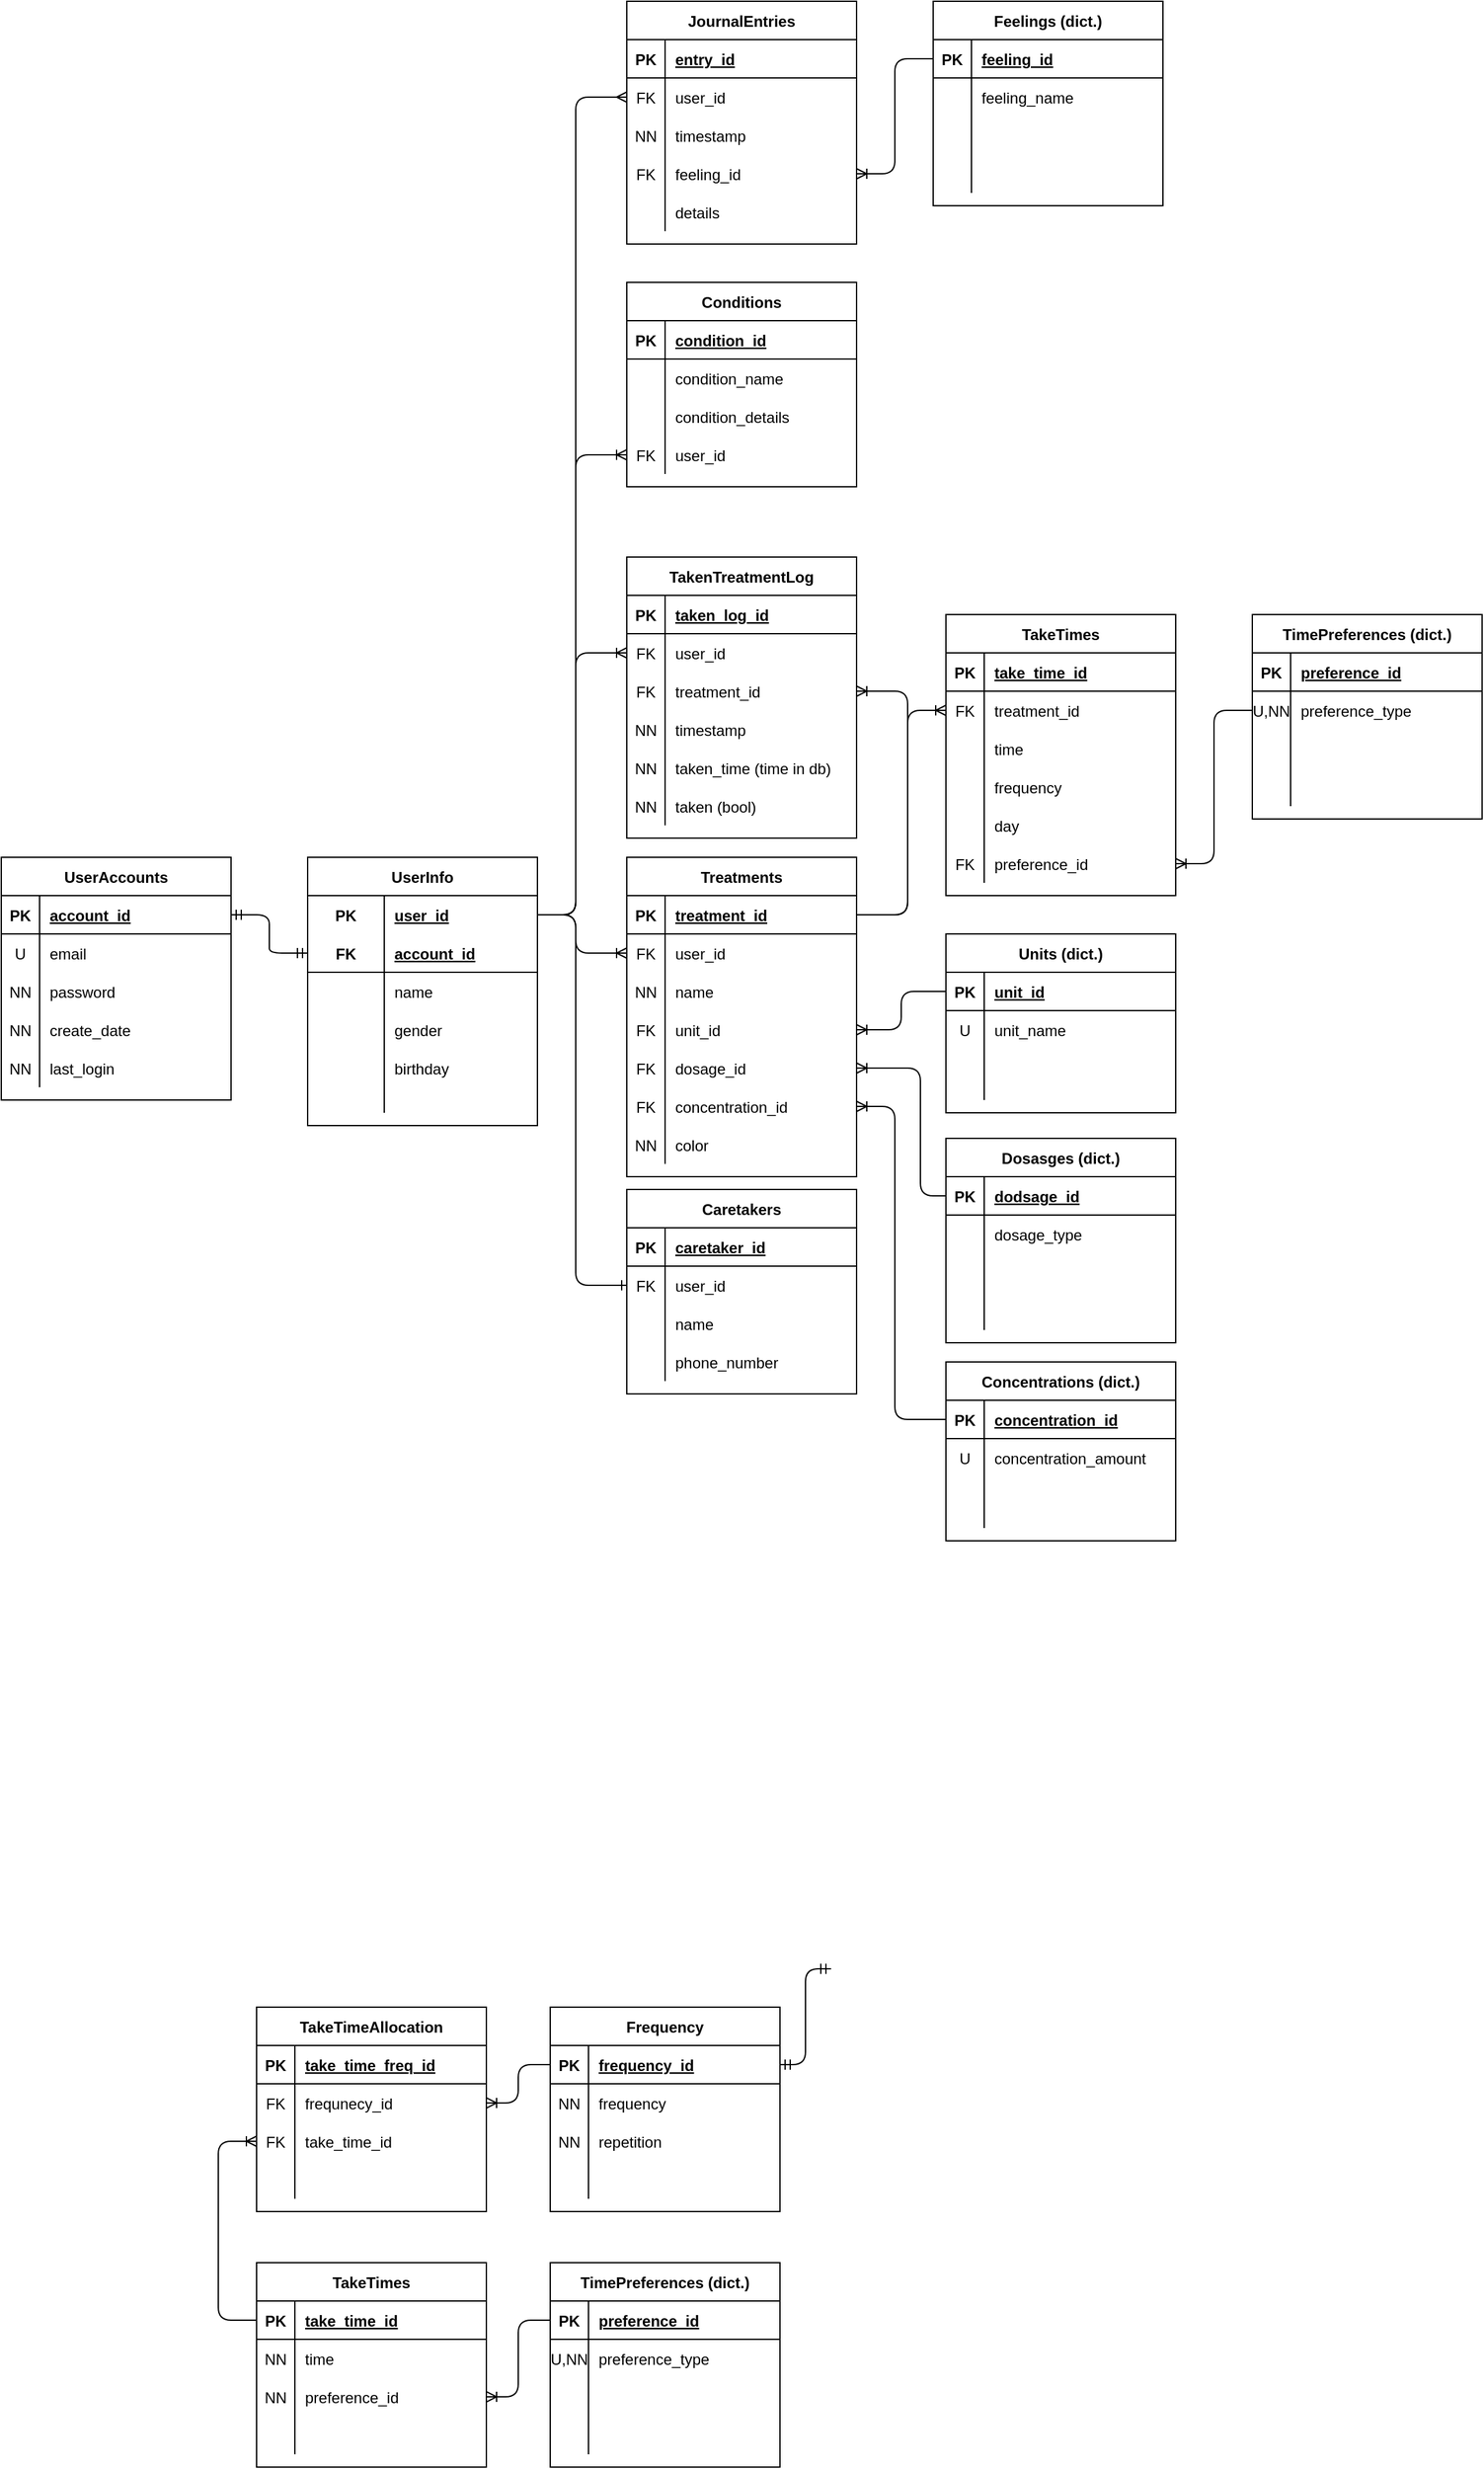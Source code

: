 <mxfile version="14.4.3" type="device"><diagram id="4uk7_QOG6Nv6I0KXWtJy" name="DB Diagram"><mxGraphModel dx="992" dy="1913" grid="1" gridSize="10" guides="1" tooltips="1" connect="1" arrows="1" fold="1" page="1" pageScale="1" pageWidth="850" pageHeight="1100" math="0" shadow="0"><root><mxCell id="0"/><mxCell id="1" parent="0"/><mxCell id="iBY2dDg6Yl1m9OJcNnEQ-1" value="UserAccounts" style="shape=table;startSize=30;container=1;collapsible=1;childLayout=tableLayout;fixedRows=1;rowLines=0;fontStyle=1;align=center;resizeLast=1;" parent="1" vertex="1"><mxGeometry x="180" y="110" width="180" height="190" as="geometry"/></mxCell><mxCell id="iBY2dDg6Yl1m9OJcNnEQ-2" value="" style="shape=partialRectangle;collapsible=0;dropTarget=0;pointerEvents=0;fillColor=none;top=0;left=0;bottom=1;right=0;points=[[0,0.5],[1,0.5]];portConstraint=eastwest;" parent="iBY2dDg6Yl1m9OJcNnEQ-1" vertex="1"><mxGeometry y="30" width="180" height="30" as="geometry"/></mxCell><mxCell id="iBY2dDg6Yl1m9OJcNnEQ-3" value="PK" style="shape=partialRectangle;connectable=0;fillColor=none;top=0;left=0;bottom=0;right=0;fontStyle=1;overflow=hidden;" parent="iBY2dDg6Yl1m9OJcNnEQ-2" vertex="1"><mxGeometry width="30" height="30" as="geometry"/></mxCell><mxCell id="iBY2dDg6Yl1m9OJcNnEQ-4" value="account_id" style="shape=partialRectangle;connectable=0;fillColor=none;top=0;left=0;bottom=0;right=0;align=left;spacingLeft=6;fontStyle=5;overflow=hidden;" parent="iBY2dDg6Yl1m9OJcNnEQ-2" vertex="1"><mxGeometry x="30" width="150" height="30" as="geometry"/></mxCell><mxCell id="iBY2dDg6Yl1m9OJcNnEQ-5" value="" style="shape=partialRectangle;collapsible=0;dropTarget=0;pointerEvents=0;fillColor=none;top=0;left=0;bottom=0;right=0;points=[[0,0.5],[1,0.5]];portConstraint=eastwest;" parent="iBY2dDg6Yl1m9OJcNnEQ-1" vertex="1"><mxGeometry y="60" width="180" height="30" as="geometry"/></mxCell><mxCell id="iBY2dDg6Yl1m9OJcNnEQ-6" value="U" style="shape=partialRectangle;connectable=0;fillColor=none;top=0;left=0;bottom=0;right=0;editable=1;overflow=hidden;" parent="iBY2dDg6Yl1m9OJcNnEQ-5" vertex="1"><mxGeometry width="30" height="30" as="geometry"/></mxCell><mxCell id="iBY2dDg6Yl1m9OJcNnEQ-7" value="email" style="shape=partialRectangle;connectable=0;fillColor=none;top=0;left=0;bottom=0;right=0;align=left;spacingLeft=6;overflow=hidden;" parent="iBY2dDg6Yl1m9OJcNnEQ-5" vertex="1"><mxGeometry x="30" width="150" height="30" as="geometry"/></mxCell><mxCell id="iBY2dDg6Yl1m9OJcNnEQ-8" value="" style="shape=partialRectangle;collapsible=0;dropTarget=0;pointerEvents=0;fillColor=none;top=0;left=0;bottom=0;right=0;points=[[0,0.5],[1,0.5]];portConstraint=eastwest;" parent="iBY2dDg6Yl1m9OJcNnEQ-1" vertex="1"><mxGeometry y="90" width="180" height="30" as="geometry"/></mxCell><mxCell id="iBY2dDg6Yl1m9OJcNnEQ-9" value="NN" style="shape=partialRectangle;connectable=0;fillColor=none;top=0;left=0;bottom=0;right=0;editable=1;overflow=hidden;" parent="iBY2dDg6Yl1m9OJcNnEQ-8" vertex="1"><mxGeometry width="30" height="30" as="geometry"/></mxCell><mxCell id="iBY2dDg6Yl1m9OJcNnEQ-10" value="password" style="shape=partialRectangle;connectable=0;fillColor=none;top=0;left=0;bottom=0;right=0;align=left;spacingLeft=6;overflow=hidden;" parent="iBY2dDg6Yl1m9OJcNnEQ-8" vertex="1"><mxGeometry x="30" width="150" height="30" as="geometry"/></mxCell><mxCell id="iBY2dDg6Yl1m9OJcNnEQ-265" value="" style="shape=partialRectangle;collapsible=0;dropTarget=0;pointerEvents=0;fillColor=none;top=0;left=0;bottom=0;right=0;points=[[0,0.5],[1,0.5]];portConstraint=eastwest;" parent="iBY2dDg6Yl1m9OJcNnEQ-1" vertex="1"><mxGeometry y="120" width="180" height="30" as="geometry"/></mxCell><mxCell id="iBY2dDg6Yl1m9OJcNnEQ-266" value="NN" style="shape=partialRectangle;connectable=0;fillColor=none;top=0;left=0;bottom=0;right=0;editable=1;overflow=hidden;" parent="iBY2dDg6Yl1m9OJcNnEQ-265" vertex="1"><mxGeometry width="30" height="30" as="geometry"/></mxCell><mxCell id="iBY2dDg6Yl1m9OJcNnEQ-267" value="create_date" style="shape=partialRectangle;connectable=0;fillColor=none;top=0;left=0;bottom=0;right=0;align=left;spacingLeft=6;overflow=hidden;" parent="iBY2dDg6Yl1m9OJcNnEQ-265" vertex="1"><mxGeometry x="30" width="150" height="30" as="geometry"/></mxCell><mxCell id="iBY2dDg6Yl1m9OJcNnEQ-268" value="" style="shape=partialRectangle;collapsible=0;dropTarget=0;pointerEvents=0;fillColor=none;top=0;left=0;bottom=0;right=0;points=[[0,0.5],[1,0.5]];portConstraint=eastwest;" parent="iBY2dDg6Yl1m9OJcNnEQ-1" vertex="1"><mxGeometry y="150" width="180" height="30" as="geometry"/></mxCell><mxCell id="iBY2dDg6Yl1m9OJcNnEQ-269" value="NN" style="shape=partialRectangle;connectable=0;fillColor=none;top=0;left=0;bottom=0;right=0;editable=1;overflow=hidden;" parent="iBY2dDg6Yl1m9OJcNnEQ-268" vertex="1"><mxGeometry width="30" height="30" as="geometry"/></mxCell><mxCell id="iBY2dDg6Yl1m9OJcNnEQ-270" value="last_login" style="shape=partialRectangle;connectable=0;fillColor=none;top=0;left=0;bottom=0;right=0;align=left;spacingLeft=6;overflow=hidden;" parent="iBY2dDg6Yl1m9OJcNnEQ-268" vertex="1"><mxGeometry x="30" width="150" height="30" as="geometry"/></mxCell><mxCell id="iBY2dDg6Yl1m9OJcNnEQ-31" value="UserInfo" style="shape=table;startSize=30;container=1;collapsible=1;childLayout=tableLayout;fixedRows=1;rowLines=0;fontStyle=1;align=center;resizeLast=1;" parent="1" vertex="1"><mxGeometry x="420" y="110" width="180" height="210" as="geometry"><mxRectangle x="280" y="80" width="60" height="30" as="alternateBounds"/></mxGeometry></mxCell><mxCell id="iBY2dDg6Yl1m9OJcNnEQ-32" value="" style="shape=partialRectangle;collapsible=0;dropTarget=0;pointerEvents=0;fillColor=none;top=0;left=0;bottom=0;right=0;points=[[0,0.5],[1,0.5]];portConstraint=eastwest;" parent="iBY2dDg6Yl1m9OJcNnEQ-31" vertex="1"><mxGeometry y="30" width="180" height="30" as="geometry"/></mxCell><mxCell id="iBY2dDg6Yl1m9OJcNnEQ-33" value="PK" style="shape=partialRectangle;connectable=0;fillColor=none;top=0;left=0;bottom=0;right=0;fontStyle=1;overflow=hidden;" parent="iBY2dDg6Yl1m9OJcNnEQ-32" vertex="1"><mxGeometry width="60" height="30" as="geometry"/></mxCell><mxCell id="iBY2dDg6Yl1m9OJcNnEQ-34" value="user_id" style="shape=partialRectangle;connectable=0;fillColor=none;top=0;left=0;bottom=0;right=0;align=left;spacingLeft=6;fontStyle=5;overflow=hidden;" parent="iBY2dDg6Yl1m9OJcNnEQ-32" vertex="1"><mxGeometry x="60" width="120" height="30" as="geometry"/></mxCell><mxCell id="iBY2dDg6Yl1m9OJcNnEQ-35" value="" style="shape=partialRectangle;collapsible=0;dropTarget=0;pointerEvents=0;fillColor=none;top=0;left=0;bottom=1;right=0;points=[[0,0.5],[1,0.5]];portConstraint=eastwest;" parent="iBY2dDg6Yl1m9OJcNnEQ-31" vertex="1"><mxGeometry y="60" width="180" height="30" as="geometry"/></mxCell><mxCell id="iBY2dDg6Yl1m9OJcNnEQ-36" value="FK" style="shape=partialRectangle;connectable=0;fillColor=none;top=0;left=0;bottom=0;right=0;fontStyle=1;overflow=hidden;" parent="iBY2dDg6Yl1m9OJcNnEQ-35" vertex="1"><mxGeometry width="60" height="30" as="geometry"/></mxCell><mxCell id="iBY2dDg6Yl1m9OJcNnEQ-37" value="account_id" style="shape=partialRectangle;connectable=0;fillColor=none;top=0;left=0;bottom=0;right=0;align=left;spacingLeft=6;fontStyle=5;overflow=hidden;" parent="iBY2dDg6Yl1m9OJcNnEQ-35" vertex="1"><mxGeometry x="60" width="120" height="30" as="geometry"/></mxCell><mxCell id="iBY2dDg6Yl1m9OJcNnEQ-38" value="" style="shape=partialRectangle;collapsible=0;dropTarget=0;pointerEvents=0;fillColor=none;top=0;left=0;bottom=0;right=0;points=[[0,0.5],[1,0.5]];portConstraint=eastwest;" parent="iBY2dDg6Yl1m9OJcNnEQ-31" vertex="1"><mxGeometry y="90" width="180" height="30" as="geometry"/></mxCell><mxCell id="iBY2dDg6Yl1m9OJcNnEQ-39" value="" style="shape=partialRectangle;connectable=0;fillColor=none;top=0;left=0;bottom=0;right=0;editable=1;overflow=hidden;" parent="iBY2dDg6Yl1m9OJcNnEQ-38" vertex="1"><mxGeometry width="60" height="30" as="geometry"/></mxCell><mxCell id="iBY2dDg6Yl1m9OJcNnEQ-40" value="name" style="shape=partialRectangle;connectable=0;fillColor=none;top=0;left=0;bottom=0;right=0;align=left;spacingLeft=6;overflow=hidden;" parent="iBY2dDg6Yl1m9OJcNnEQ-38" vertex="1"><mxGeometry x="60" width="120" height="30" as="geometry"/></mxCell><mxCell id="iBY2dDg6Yl1m9OJcNnEQ-41" value="" style="shape=partialRectangle;collapsible=0;dropTarget=0;pointerEvents=0;fillColor=none;top=0;left=0;bottom=0;right=0;points=[[0,0.5],[1,0.5]];portConstraint=eastwest;" parent="iBY2dDg6Yl1m9OJcNnEQ-31" vertex="1"><mxGeometry y="120" width="180" height="30" as="geometry"/></mxCell><mxCell id="iBY2dDg6Yl1m9OJcNnEQ-42" value="" style="shape=partialRectangle;connectable=0;fillColor=none;top=0;left=0;bottom=0;right=0;editable=1;overflow=hidden;" parent="iBY2dDg6Yl1m9OJcNnEQ-41" vertex="1"><mxGeometry width="60" height="30" as="geometry"/></mxCell><mxCell id="iBY2dDg6Yl1m9OJcNnEQ-43" value="gender" style="shape=partialRectangle;connectable=0;fillColor=none;top=0;left=0;bottom=0;right=0;align=left;spacingLeft=6;overflow=hidden;" parent="iBY2dDg6Yl1m9OJcNnEQ-41" vertex="1"><mxGeometry x="60" width="120" height="30" as="geometry"/></mxCell><mxCell id="iBY2dDg6Yl1m9OJcNnEQ-58" value="" style="shape=partialRectangle;collapsible=0;dropTarget=0;pointerEvents=0;fillColor=none;top=0;left=0;bottom=0;right=0;points=[[0,0.5],[1,0.5]];portConstraint=eastwest;" parent="iBY2dDg6Yl1m9OJcNnEQ-31" vertex="1"><mxGeometry y="150" width="180" height="30" as="geometry"/></mxCell><mxCell id="iBY2dDg6Yl1m9OJcNnEQ-59" value="" style="shape=partialRectangle;connectable=0;fillColor=none;top=0;left=0;bottom=0;right=0;editable=1;overflow=hidden;" parent="iBY2dDg6Yl1m9OJcNnEQ-58" vertex="1"><mxGeometry width="60" height="30" as="geometry"/></mxCell><mxCell id="iBY2dDg6Yl1m9OJcNnEQ-60" value="birthday" style="shape=partialRectangle;connectable=0;fillColor=none;top=0;left=0;bottom=0;right=0;align=left;spacingLeft=6;overflow=hidden;" parent="iBY2dDg6Yl1m9OJcNnEQ-58" vertex="1"><mxGeometry x="60" width="120" height="30" as="geometry"/></mxCell><mxCell id="XPt4cn78oHx1dmPLjJsz-21" value="" style="shape=partialRectangle;collapsible=0;dropTarget=0;pointerEvents=0;fillColor=none;top=0;left=0;bottom=0;right=0;points=[[0,0.5],[1,0.5]];portConstraint=eastwest;" parent="iBY2dDg6Yl1m9OJcNnEQ-31" vertex="1"><mxGeometry y="180" width="180" height="20" as="geometry"/></mxCell><mxCell id="XPt4cn78oHx1dmPLjJsz-22" value="" style="shape=partialRectangle;connectable=0;fillColor=none;top=0;left=0;bottom=0;right=0;editable=1;overflow=hidden;" parent="XPt4cn78oHx1dmPLjJsz-21" vertex="1"><mxGeometry width="60" height="20" as="geometry"/></mxCell><mxCell id="XPt4cn78oHx1dmPLjJsz-23" value="" style="shape=partialRectangle;connectable=0;fillColor=none;top=0;left=0;bottom=0;right=0;align=left;spacingLeft=6;overflow=hidden;" parent="XPt4cn78oHx1dmPLjJsz-21" vertex="1"><mxGeometry x="60" width="120" height="20" as="geometry"/></mxCell><mxCell id="iBY2dDg6Yl1m9OJcNnEQ-57" value="" style="edgeStyle=entityRelationEdgeStyle;fontSize=12;html=1;endArrow=ERmandOne;startArrow=ERmandOne;exitX=1;exitY=0.5;exitDx=0;exitDy=0;entryX=0;entryY=0.5;entryDx=0;entryDy=0;" parent="1" source="iBY2dDg6Yl1m9OJcNnEQ-2" target="iBY2dDg6Yl1m9OJcNnEQ-35" edge="1"><mxGeometry width="100" height="100" relative="1" as="geometry"><mxPoint x="380" y="515" as="sourcePoint"/><mxPoint x="480" y="415" as="targetPoint"/></mxGeometry></mxCell><mxCell id="iBY2dDg6Yl1m9OJcNnEQ-104" value="" style="edgeStyle=elbowEdgeStyle;fontSize=12;html=1;endArrow=ERoneToMany;exitX=1;exitY=0.5;exitDx=0;exitDy=0;entryX=0;entryY=0.5;entryDx=0;entryDy=0;" parent="1" source="iBY2dDg6Yl1m9OJcNnEQ-32" target="iBY2dDg6Yl1m9OJcNnEQ-287" edge="1"><mxGeometry width="100" height="100" relative="1" as="geometry"><mxPoint x="600" y="535" as="sourcePoint"/><mxPoint x="660" y="-50" as="targetPoint"/><Array as="points"><mxPoint x="630" y="90"/></Array></mxGeometry></mxCell><mxCell id="iBY2dDg6Yl1m9OJcNnEQ-108" value="Treatments" style="shape=table;startSize=30;container=1;collapsible=1;childLayout=tableLayout;fixedRows=1;rowLines=0;fontStyle=1;align=center;resizeLast=1;" parent="1" vertex="1"><mxGeometry x="670" y="110" width="180" height="250" as="geometry"><mxRectangle x="670" y="110" width="100" height="30" as="alternateBounds"/></mxGeometry></mxCell><mxCell id="iBY2dDg6Yl1m9OJcNnEQ-109" value="" style="shape=partialRectangle;collapsible=0;dropTarget=0;pointerEvents=0;fillColor=none;top=0;left=0;bottom=1;right=0;points=[[0,0.5],[1,0.5]];portConstraint=eastwest;" parent="iBY2dDg6Yl1m9OJcNnEQ-108" vertex="1"><mxGeometry y="30" width="180" height="30" as="geometry"/></mxCell><mxCell id="iBY2dDg6Yl1m9OJcNnEQ-110" value="PK" style="shape=partialRectangle;connectable=0;fillColor=none;top=0;left=0;bottom=0;right=0;fontStyle=1;overflow=hidden;" parent="iBY2dDg6Yl1m9OJcNnEQ-109" vertex="1"><mxGeometry width="30" height="30" as="geometry"/></mxCell><mxCell id="iBY2dDg6Yl1m9OJcNnEQ-111" value="treatment_id" style="shape=partialRectangle;connectable=0;fillColor=none;top=0;left=0;bottom=0;right=0;align=left;spacingLeft=6;fontStyle=5;overflow=hidden;" parent="iBY2dDg6Yl1m9OJcNnEQ-109" vertex="1"><mxGeometry x="30" width="150" height="30" as="geometry"/></mxCell><mxCell id="iBY2dDg6Yl1m9OJcNnEQ-112" value="" style="shape=partialRectangle;collapsible=0;dropTarget=0;pointerEvents=0;fillColor=none;top=0;left=0;bottom=0;right=0;points=[[0,0.5],[1,0.5]];portConstraint=eastwest;" parent="iBY2dDg6Yl1m9OJcNnEQ-108" vertex="1"><mxGeometry y="60" width="180" height="30" as="geometry"/></mxCell><mxCell id="iBY2dDg6Yl1m9OJcNnEQ-113" value="FK" style="shape=partialRectangle;connectable=0;fillColor=none;top=0;left=0;bottom=0;right=0;editable=1;overflow=hidden;" parent="iBY2dDg6Yl1m9OJcNnEQ-112" vertex="1"><mxGeometry width="30" height="30" as="geometry"/></mxCell><mxCell id="iBY2dDg6Yl1m9OJcNnEQ-114" value="user_id" style="shape=partialRectangle;connectable=0;fillColor=none;top=0;left=0;bottom=0;right=0;align=left;spacingLeft=6;overflow=hidden;" parent="iBY2dDg6Yl1m9OJcNnEQ-112" vertex="1"><mxGeometry x="30" width="150" height="30" as="geometry"/></mxCell><mxCell id="iBY2dDg6Yl1m9OJcNnEQ-115" value="" style="shape=partialRectangle;collapsible=0;dropTarget=0;pointerEvents=0;fillColor=none;top=0;left=0;bottom=0;right=0;points=[[0,0.5],[1,0.5]];portConstraint=eastwest;" parent="iBY2dDg6Yl1m9OJcNnEQ-108" vertex="1"><mxGeometry y="90" width="180" height="30" as="geometry"/></mxCell><mxCell id="iBY2dDg6Yl1m9OJcNnEQ-116" value="NN" style="shape=partialRectangle;connectable=0;fillColor=none;top=0;left=0;bottom=0;right=0;editable=1;overflow=hidden;" parent="iBY2dDg6Yl1m9OJcNnEQ-115" vertex="1"><mxGeometry width="30" height="30" as="geometry"/></mxCell><mxCell id="iBY2dDg6Yl1m9OJcNnEQ-117" value="name" style="shape=partialRectangle;connectable=0;fillColor=none;top=0;left=0;bottom=0;right=0;align=left;spacingLeft=6;overflow=hidden;" parent="iBY2dDg6Yl1m9OJcNnEQ-115" vertex="1"><mxGeometry x="30" width="150" height="30" as="geometry"/></mxCell><mxCell id="iBY2dDg6Yl1m9OJcNnEQ-118" value="" style="shape=partialRectangle;collapsible=0;dropTarget=0;pointerEvents=0;fillColor=none;top=0;left=0;bottom=0;right=0;points=[[0,0.5],[1,0.5]];portConstraint=eastwest;" parent="iBY2dDg6Yl1m9OJcNnEQ-108" vertex="1"><mxGeometry y="120" width="180" height="30" as="geometry"/></mxCell><mxCell id="iBY2dDg6Yl1m9OJcNnEQ-119" value="FK" style="shape=partialRectangle;connectable=0;fillColor=none;top=0;left=0;bottom=0;right=0;editable=1;overflow=hidden;" parent="iBY2dDg6Yl1m9OJcNnEQ-118" vertex="1"><mxGeometry width="30" height="30" as="geometry"/></mxCell><mxCell id="iBY2dDg6Yl1m9OJcNnEQ-120" value="unit_id" style="shape=partialRectangle;connectable=0;fillColor=none;top=0;left=0;bottom=0;right=0;align=left;spacingLeft=6;overflow=hidden;" parent="iBY2dDg6Yl1m9OJcNnEQ-118" vertex="1"><mxGeometry x="30" width="150" height="30" as="geometry"/></mxCell><mxCell id="iBY2dDg6Yl1m9OJcNnEQ-121" value="" style="shape=partialRectangle;collapsible=0;dropTarget=0;pointerEvents=0;fillColor=none;top=0;left=0;bottom=0;right=0;points=[[0,0.5],[1,0.5]];portConstraint=eastwest;" parent="iBY2dDg6Yl1m9OJcNnEQ-108" vertex="1"><mxGeometry y="150" width="180" height="30" as="geometry"/></mxCell><mxCell id="iBY2dDg6Yl1m9OJcNnEQ-122" value="FK" style="shape=partialRectangle;connectable=0;fillColor=none;top=0;left=0;bottom=0;right=0;editable=1;overflow=hidden;" parent="iBY2dDg6Yl1m9OJcNnEQ-121" vertex="1"><mxGeometry width="30" height="30" as="geometry"/></mxCell><mxCell id="iBY2dDg6Yl1m9OJcNnEQ-123" value="dosage_id" style="shape=partialRectangle;connectable=0;fillColor=none;top=0;left=0;bottom=0;right=0;align=left;spacingLeft=6;overflow=hidden;" parent="iBY2dDg6Yl1m9OJcNnEQ-121" vertex="1"><mxGeometry x="30" width="150" height="30" as="geometry"/></mxCell><mxCell id="iBY2dDg6Yl1m9OJcNnEQ-228" value="" style="shape=partialRectangle;collapsible=0;dropTarget=0;pointerEvents=0;fillColor=none;top=0;left=0;bottom=0;right=0;points=[[0,0.5],[1,0.5]];portConstraint=eastwest;" parent="iBY2dDg6Yl1m9OJcNnEQ-108" vertex="1"><mxGeometry y="180" width="180" height="30" as="geometry"/></mxCell><mxCell id="iBY2dDg6Yl1m9OJcNnEQ-229" value="FK" style="shape=partialRectangle;connectable=0;fillColor=none;top=0;left=0;bottom=0;right=0;editable=1;overflow=hidden;" parent="iBY2dDg6Yl1m9OJcNnEQ-228" vertex="1"><mxGeometry width="30" height="30" as="geometry"/></mxCell><mxCell id="iBY2dDg6Yl1m9OJcNnEQ-230" value="concentration_id" style="shape=partialRectangle;connectable=0;fillColor=none;top=0;left=0;bottom=0;right=0;align=left;spacingLeft=6;overflow=hidden;" parent="iBY2dDg6Yl1m9OJcNnEQ-228" vertex="1"><mxGeometry x="30" width="150" height="30" as="geometry"/></mxCell><mxCell id="H2BDjgF1i3r3vT5fBVb2-78" value="" style="shape=partialRectangle;collapsible=0;dropTarget=0;pointerEvents=0;fillColor=none;top=0;left=0;bottom=0;right=0;points=[[0,0.5],[1,0.5]];portConstraint=eastwest;" vertex="1" parent="iBY2dDg6Yl1m9OJcNnEQ-108"><mxGeometry y="210" width="180" height="30" as="geometry"/></mxCell><mxCell id="H2BDjgF1i3r3vT5fBVb2-79" value="NN" style="shape=partialRectangle;connectable=0;fillColor=none;top=0;left=0;bottom=0;right=0;editable=1;overflow=hidden;" vertex="1" parent="H2BDjgF1i3r3vT5fBVb2-78"><mxGeometry width="30" height="30" as="geometry"/></mxCell><mxCell id="H2BDjgF1i3r3vT5fBVb2-80" value="color" style="shape=partialRectangle;connectable=0;fillColor=none;top=0;left=0;bottom=0;right=0;align=left;spacingLeft=6;overflow=hidden;" vertex="1" parent="H2BDjgF1i3r3vT5fBVb2-78"><mxGeometry x="30" width="150" height="30" as="geometry"/></mxCell><mxCell id="iBY2dDg6Yl1m9OJcNnEQ-124" value="Units (dict.)" style="shape=table;startSize=30;container=1;collapsible=1;childLayout=tableLayout;fixedRows=1;rowLines=0;fontStyle=1;align=center;resizeLast=1;" parent="1" vertex="1"><mxGeometry x="920" y="170" width="180" height="140" as="geometry"/></mxCell><mxCell id="iBY2dDg6Yl1m9OJcNnEQ-125" value="" style="shape=partialRectangle;collapsible=0;dropTarget=0;pointerEvents=0;fillColor=none;top=0;left=0;bottom=1;right=0;points=[[0,0.5],[1,0.5]];portConstraint=eastwest;" parent="iBY2dDg6Yl1m9OJcNnEQ-124" vertex="1"><mxGeometry y="30" width="180" height="30" as="geometry"/></mxCell><mxCell id="iBY2dDg6Yl1m9OJcNnEQ-126" value="PK" style="shape=partialRectangle;connectable=0;fillColor=none;top=0;left=0;bottom=0;right=0;fontStyle=1;overflow=hidden;" parent="iBY2dDg6Yl1m9OJcNnEQ-125" vertex="1"><mxGeometry width="30" height="30" as="geometry"/></mxCell><mxCell id="iBY2dDg6Yl1m9OJcNnEQ-127" value="unit_id" style="shape=partialRectangle;connectable=0;fillColor=none;top=0;left=0;bottom=0;right=0;align=left;spacingLeft=6;fontStyle=5;overflow=hidden;" parent="iBY2dDg6Yl1m9OJcNnEQ-125" vertex="1"><mxGeometry x="30" width="150" height="30" as="geometry"/></mxCell><mxCell id="iBY2dDg6Yl1m9OJcNnEQ-128" value="" style="shape=partialRectangle;collapsible=0;dropTarget=0;pointerEvents=0;fillColor=none;top=0;left=0;bottom=0;right=0;points=[[0,0.5],[1,0.5]];portConstraint=eastwest;" parent="iBY2dDg6Yl1m9OJcNnEQ-124" vertex="1"><mxGeometry y="60" width="180" height="30" as="geometry"/></mxCell><mxCell id="iBY2dDg6Yl1m9OJcNnEQ-129" value="U" style="shape=partialRectangle;connectable=0;fillColor=none;top=0;left=0;bottom=0;right=0;editable=1;overflow=hidden;" parent="iBY2dDg6Yl1m9OJcNnEQ-128" vertex="1"><mxGeometry width="30" height="30" as="geometry"/></mxCell><mxCell id="iBY2dDg6Yl1m9OJcNnEQ-130" value="unit_name" style="shape=partialRectangle;connectable=0;fillColor=none;top=0;left=0;bottom=0;right=0;align=left;spacingLeft=6;overflow=hidden;" parent="iBY2dDg6Yl1m9OJcNnEQ-128" vertex="1"><mxGeometry x="30" width="150" height="30" as="geometry"/></mxCell><mxCell id="iBY2dDg6Yl1m9OJcNnEQ-131" value="" style="shape=partialRectangle;collapsible=0;dropTarget=0;pointerEvents=0;fillColor=none;top=0;left=0;bottom=0;right=0;points=[[0,0.5],[1,0.5]];portConstraint=eastwest;" parent="iBY2dDg6Yl1m9OJcNnEQ-124" vertex="1"><mxGeometry y="90" width="180" height="20" as="geometry"/></mxCell><mxCell id="iBY2dDg6Yl1m9OJcNnEQ-132" value="" style="shape=partialRectangle;connectable=0;fillColor=none;top=0;left=0;bottom=0;right=0;editable=1;overflow=hidden;" parent="iBY2dDg6Yl1m9OJcNnEQ-131" vertex="1"><mxGeometry width="30" height="20" as="geometry"/></mxCell><mxCell id="iBY2dDg6Yl1m9OJcNnEQ-133" value="" style="shape=partialRectangle;connectable=0;fillColor=none;top=0;left=0;bottom=0;right=0;align=left;spacingLeft=6;overflow=hidden;" parent="iBY2dDg6Yl1m9OJcNnEQ-131" vertex="1"><mxGeometry x="30" width="150" height="20" as="geometry"/></mxCell><mxCell id="iBY2dDg6Yl1m9OJcNnEQ-134" value="" style="shape=partialRectangle;collapsible=0;dropTarget=0;pointerEvents=0;fillColor=none;top=0;left=0;bottom=0;right=0;points=[[0,0.5],[1,0.5]];portConstraint=eastwest;" parent="iBY2dDg6Yl1m9OJcNnEQ-124" vertex="1"><mxGeometry y="110" width="180" height="20" as="geometry"/></mxCell><mxCell id="iBY2dDg6Yl1m9OJcNnEQ-135" value="" style="shape=partialRectangle;connectable=0;fillColor=none;top=0;left=0;bottom=0;right=0;editable=1;overflow=hidden;" parent="iBY2dDg6Yl1m9OJcNnEQ-134" vertex="1"><mxGeometry width="30" height="20" as="geometry"/></mxCell><mxCell id="iBY2dDg6Yl1m9OJcNnEQ-136" value="" style="shape=partialRectangle;connectable=0;fillColor=none;top=0;left=0;bottom=0;right=0;align=left;spacingLeft=6;overflow=hidden;" parent="iBY2dDg6Yl1m9OJcNnEQ-134" vertex="1"><mxGeometry x="30" width="150" height="20" as="geometry"/></mxCell><mxCell id="iBY2dDg6Yl1m9OJcNnEQ-137" value="" style="edgeStyle=elbowEdgeStyle;fontSize=12;html=1;endArrow=ERoneToMany;entryX=1;entryY=0.5;entryDx=0;entryDy=0;exitX=0;exitY=0.5;exitDx=0;exitDy=0;" parent="1" source="iBY2dDg6Yl1m9OJcNnEQ-125" target="iBY2dDg6Yl1m9OJcNnEQ-118" edge="1"><mxGeometry width="100" height="100" relative="1" as="geometry"><mxPoint x="440" y="505" as="sourcePoint"/><mxPoint x="870" y="475" as="targetPoint"/></mxGeometry></mxCell><mxCell id="iBY2dDg6Yl1m9OJcNnEQ-138" value="Concentrations (dict.)" style="shape=table;startSize=30;container=1;collapsible=1;childLayout=tableLayout;fixedRows=1;rowLines=0;fontStyle=1;align=center;resizeLast=1;" parent="1" vertex="1"><mxGeometry x="920" y="505" width="180" height="140" as="geometry"/></mxCell><mxCell id="iBY2dDg6Yl1m9OJcNnEQ-139" value="" style="shape=partialRectangle;collapsible=0;dropTarget=0;pointerEvents=0;fillColor=none;top=0;left=0;bottom=1;right=0;points=[[0,0.5],[1,0.5]];portConstraint=eastwest;" parent="iBY2dDg6Yl1m9OJcNnEQ-138" vertex="1"><mxGeometry y="30" width="180" height="30" as="geometry"/></mxCell><mxCell id="iBY2dDg6Yl1m9OJcNnEQ-140" value="PK" style="shape=partialRectangle;connectable=0;fillColor=none;top=0;left=0;bottom=0;right=0;fontStyle=1;overflow=hidden;" parent="iBY2dDg6Yl1m9OJcNnEQ-139" vertex="1"><mxGeometry width="30" height="30" as="geometry"/></mxCell><mxCell id="iBY2dDg6Yl1m9OJcNnEQ-141" value="concentration_id" style="shape=partialRectangle;connectable=0;fillColor=none;top=0;left=0;bottom=0;right=0;align=left;spacingLeft=6;fontStyle=5;overflow=hidden;" parent="iBY2dDg6Yl1m9OJcNnEQ-139" vertex="1"><mxGeometry x="30" width="150" height="30" as="geometry"/></mxCell><mxCell id="iBY2dDg6Yl1m9OJcNnEQ-142" value="" style="shape=partialRectangle;collapsible=0;dropTarget=0;pointerEvents=0;fillColor=none;top=0;left=0;bottom=0;right=0;points=[[0,0.5],[1,0.5]];portConstraint=eastwest;" parent="iBY2dDg6Yl1m9OJcNnEQ-138" vertex="1"><mxGeometry y="60" width="180" height="30" as="geometry"/></mxCell><mxCell id="iBY2dDg6Yl1m9OJcNnEQ-143" value="U" style="shape=partialRectangle;connectable=0;fillColor=none;top=0;left=0;bottom=0;right=0;editable=1;overflow=hidden;" parent="iBY2dDg6Yl1m9OJcNnEQ-142" vertex="1"><mxGeometry width="30" height="30" as="geometry"/></mxCell><mxCell id="iBY2dDg6Yl1m9OJcNnEQ-144" value="concentration_amount" style="shape=partialRectangle;connectable=0;fillColor=none;top=0;left=0;bottom=0;right=0;align=left;spacingLeft=6;overflow=hidden;" parent="iBY2dDg6Yl1m9OJcNnEQ-142" vertex="1"><mxGeometry x="30" width="150" height="30" as="geometry"/></mxCell><mxCell id="iBY2dDg6Yl1m9OJcNnEQ-145" value="" style="shape=partialRectangle;collapsible=0;dropTarget=0;pointerEvents=0;fillColor=none;top=0;left=0;bottom=0;right=0;points=[[0,0.5],[1,0.5]];portConstraint=eastwest;" parent="iBY2dDg6Yl1m9OJcNnEQ-138" vertex="1"><mxGeometry y="90" width="180" height="20" as="geometry"/></mxCell><mxCell id="iBY2dDg6Yl1m9OJcNnEQ-146" value="" style="shape=partialRectangle;connectable=0;fillColor=none;top=0;left=0;bottom=0;right=0;editable=1;overflow=hidden;" parent="iBY2dDg6Yl1m9OJcNnEQ-145" vertex="1"><mxGeometry width="30" height="20" as="geometry"/></mxCell><mxCell id="iBY2dDg6Yl1m9OJcNnEQ-147" value="" style="shape=partialRectangle;connectable=0;fillColor=none;top=0;left=0;bottom=0;right=0;align=left;spacingLeft=6;overflow=hidden;" parent="iBY2dDg6Yl1m9OJcNnEQ-145" vertex="1"><mxGeometry x="30" width="150" height="20" as="geometry"/></mxCell><mxCell id="iBY2dDg6Yl1m9OJcNnEQ-148" value="" style="shape=partialRectangle;collapsible=0;dropTarget=0;pointerEvents=0;fillColor=none;top=0;left=0;bottom=0;right=0;points=[[0,0.5],[1,0.5]];portConstraint=eastwest;" parent="iBY2dDg6Yl1m9OJcNnEQ-138" vertex="1"><mxGeometry y="110" width="180" height="20" as="geometry"/></mxCell><mxCell id="iBY2dDg6Yl1m9OJcNnEQ-149" value="" style="shape=partialRectangle;connectable=0;fillColor=none;top=0;left=0;bottom=0;right=0;editable=1;overflow=hidden;" parent="iBY2dDg6Yl1m9OJcNnEQ-148" vertex="1"><mxGeometry width="30" height="20" as="geometry"/></mxCell><mxCell id="iBY2dDg6Yl1m9OJcNnEQ-150" value="" style="shape=partialRectangle;connectable=0;fillColor=none;top=0;left=0;bottom=0;right=0;align=left;spacingLeft=6;overflow=hidden;" parent="iBY2dDg6Yl1m9OJcNnEQ-148" vertex="1"><mxGeometry x="30" width="150" height="20" as="geometry"/></mxCell><mxCell id="iBY2dDg6Yl1m9OJcNnEQ-151" value="" style="edgeStyle=elbowEdgeStyle;fontSize=12;html=1;endArrow=ERoneToMany;exitX=0;exitY=0.5;exitDx=0;exitDy=0;entryX=1;entryY=0.5;entryDx=0;entryDy=0;" parent="1" source="iBY2dDg6Yl1m9OJcNnEQ-139" target="iBY2dDg6Yl1m9OJcNnEQ-228" edge="1"><mxGeometry width="100" height="100" relative="1" as="geometry"><mxPoint x="750" y="655" as="sourcePoint"/><mxPoint x="850" y="555" as="targetPoint"/><Array as="points"><mxPoint x="880" y="380"/><mxPoint x="880" y="620"/></Array></mxGeometry></mxCell><mxCell id="iBY2dDg6Yl1m9OJcNnEQ-169" value="" style="edgeStyle=elbowEdgeStyle;fontSize=12;html=1;endArrow=ERoneToMany;exitX=1;exitY=0.5;exitDx=0;exitDy=0;entryX=0;entryY=0.5;entryDx=0;entryDy=0;" parent="1" source="iBY2dDg6Yl1m9OJcNnEQ-32" target="iBY2dDg6Yl1m9OJcNnEQ-112" edge="1"><mxGeometry width="100" height="100" relative="1" as="geometry"><mxPoint x="560" y="685" as="sourcePoint"/><mxPoint x="660" y="390" as="targetPoint"/><Array as="points"><mxPoint x="630" y="185"/><mxPoint x="660" y="155"/><mxPoint x="630" y="280"/></Array></mxGeometry></mxCell><mxCell id="iBY2dDg6Yl1m9OJcNnEQ-171" value="Frequency" style="shape=table;startSize=30;container=1;collapsible=1;childLayout=tableLayout;fixedRows=1;rowLines=0;fontStyle=1;align=center;resizeLast=1;" parent="1" vertex="1"><mxGeometry x="610" y="1010" width="180" height="160" as="geometry"/></mxCell><mxCell id="iBY2dDg6Yl1m9OJcNnEQ-172" value="" style="shape=partialRectangle;collapsible=0;dropTarget=0;pointerEvents=0;fillColor=none;top=0;left=0;bottom=1;right=0;points=[[0,0.5],[1,0.5]];portConstraint=eastwest;" parent="iBY2dDg6Yl1m9OJcNnEQ-171" vertex="1"><mxGeometry y="30" width="180" height="30" as="geometry"/></mxCell><mxCell id="iBY2dDg6Yl1m9OJcNnEQ-173" value="PK" style="shape=partialRectangle;connectable=0;fillColor=none;top=0;left=0;bottom=0;right=0;fontStyle=1;overflow=hidden;" parent="iBY2dDg6Yl1m9OJcNnEQ-172" vertex="1"><mxGeometry width="30" height="30" as="geometry"/></mxCell><mxCell id="iBY2dDg6Yl1m9OJcNnEQ-174" value="frequency_id" style="shape=partialRectangle;connectable=0;fillColor=none;top=0;left=0;bottom=0;right=0;align=left;spacingLeft=6;fontStyle=5;overflow=hidden;" parent="iBY2dDg6Yl1m9OJcNnEQ-172" vertex="1"><mxGeometry x="30" width="150" height="30" as="geometry"/></mxCell><mxCell id="iBY2dDg6Yl1m9OJcNnEQ-175" value="" style="shape=partialRectangle;collapsible=0;dropTarget=0;pointerEvents=0;fillColor=none;top=0;left=0;bottom=0;right=0;points=[[0,0.5],[1,0.5]];portConstraint=eastwest;" parent="iBY2dDg6Yl1m9OJcNnEQ-171" vertex="1"><mxGeometry y="60" width="180" height="30" as="geometry"/></mxCell><mxCell id="iBY2dDg6Yl1m9OJcNnEQ-176" value="NN" style="shape=partialRectangle;connectable=0;fillColor=none;top=0;left=0;bottom=0;right=0;editable=1;overflow=hidden;" parent="iBY2dDg6Yl1m9OJcNnEQ-175" vertex="1"><mxGeometry width="30" height="30" as="geometry"/></mxCell><mxCell id="iBY2dDg6Yl1m9OJcNnEQ-177" value="frequency" style="shape=partialRectangle;connectable=0;fillColor=none;top=0;left=0;bottom=0;right=0;align=left;spacingLeft=6;overflow=hidden;" parent="iBY2dDg6Yl1m9OJcNnEQ-175" vertex="1"><mxGeometry x="30" width="150" height="30" as="geometry"/></mxCell><mxCell id="iBY2dDg6Yl1m9OJcNnEQ-178" value="" style="shape=partialRectangle;collapsible=0;dropTarget=0;pointerEvents=0;fillColor=none;top=0;left=0;bottom=0;right=0;points=[[0,0.5],[1,0.5]];portConstraint=eastwest;" parent="iBY2dDg6Yl1m9OJcNnEQ-171" vertex="1"><mxGeometry y="90" width="180" height="30" as="geometry"/></mxCell><mxCell id="iBY2dDg6Yl1m9OJcNnEQ-179" value="NN" style="shape=partialRectangle;connectable=0;fillColor=none;top=0;left=0;bottom=0;right=0;editable=1;overflow=hidden;" parent="iBY2dDg6Yl1m9OJcNnEQ-178" vertex="1"><mxGeometry width="30" height="30" as="geometry"/></mxCell><mxCell id="iBY2dDg6Yl1m9OJcNnEQ-180" value="repetition" style="shape=partialRectangle;connectable=0;fillColor=none;top=0;left=0;bottom=0;right=0;align=left;spacingLeft=6;overflow=hidden;" parent="iBY2dDg6Yl1m9OJcNnEQ-178" vertex="1"><mxGeometry x="30" width="150" height="30" as="geometry"/></mxCell><mxCell id="iBY2dDg6Yl1m9OJcNnEQ-181" value="" style="shape=partialRectangle;collapsible=0;dropTarget=0;pointerEvents=0;fillColor=none;top=0;left=0;bottom=0;right=0;points=[[0,0.5],[1,0.5]];portConstraint=eastwest;" parent="iBY2dDg6Yl1m9OJcNnEQ-171" vertex="1"><mxGeometry y="120" width="180" height="30" as="geometry"/></mxCell><mxCell id="iBY2dDg6Yl1m9OJcNnEQ-182" value="" style="shape=partialRectangle;connectable=0;fillColor=none;top=0;left=0;bottom=0;right=0;editable=1;overflow=hidden;" parent="iBY2dDg6Yl1m9OJcNnEQ-181" vertex="1"><mxGeometry width="30" height="30" as="geometry"/></mxCell><mxCell id="iBY2dDg6Yl1m9OJcNnEQ-183" value="" style="shape=partialRectangle;connectable=0;fillColor=none;top=0;left=0;bottom=0;right=0;align=left;spacingLeft=6;overflow=hidden;" parent="iBY2dDg6Yl1m9OJcNnEQ-181" vertex="1"><mxGeometry x="30" width="150" height="30" as="geometry"/></mxCell><mxCell id="iBY2dDg6Yl1m9OJcNnEQ-185" value="" style="edgeStyle=elbowEdgeStyle;fontSize=12;html=1;endArrow=ERmandOne;startArrow=ERmandOne;exitX=1;exitY=0.5;exitDx=0;exitDy=0;" parent="1" source="iBY2dDg6Yl1m9OJcNnEQ-172" edge="1"><mxGeometry width="100" height="100" relative="1" as="geometry"><mxPoint x="750" y="685" as="sourcePoint"/><mxPoint x="830" y="980" as="targetPoint"/><Array as="points"><mxPoint x="810" y="1050"/></Array></mxGeometry></mxCell><mxCell id="iBY2dDg6Yl1m9OJcNnEQ-186" value="TakeTimeAllocation" style="shape=table;startSize=30;container=1;collapsible=1;childLayout=tableLayout;fixedRows=1;rowLines=0;fontStyle=1;align=center;resizeLast=1;" parent="1" vertex="1"><mxGeometry x="380" y="1010" width="180" height="160" as="geometry"/></mxCell><mxCell id="iBY2dDg6Yl1m9OJcNnEQ-187" value="" style="shape=partialRectangle;collapsible=0;dropTarget=0;pointerEvents=0;fillColor=none;top=0;left=0;bottom=1;right=0;points=[[0,0.5],[1,0.5]];portConstraint=eastwest;" parent="iBY2dDg6Yl1m9OJcNnEQ-186" vertex="1"><mxGeometry y="30" width="180" height="30" as="geometry"/></mxCell><mxCell id="iBY2dDg6Yl1m9OJcNnEQ-188" value="PK" style="shape=partialRectangle;connectable=0;fillColor=none;top=0;left=0;bottom=0;right=0;fontStyle=1;overflow=hidden;" parent="iBY2dDg6Yl1m9OJcNnEQ-187" vertex="1"><mxGeometry width="30" height="30" as="geometry"/></mxCell><mxCell id="iBY2dDg6Yl1m9OJcNnEQ-189" value="take_time_freq_id" style="shape=partialRectangle;connectable=0;fillColor=none;top=0;left=0;bottom=0;right=0;align=left;spacingLeft=6;fontStyle=5;overflow=hidden;" parent="iBY2dDg6Yl1m9OJcNnEQ-187" vertex="1"><mxGeometry x="30" width="150" height="30" as="geometry"/></mxCell><mxCell id="iBY2dDg6Yl1m9OJcNnEQ-190" value="" style="shape=partialRectangle;collapsible=0;dropTarget=0;pointerEvents=0;fillColor=none;top=0;left=0;bottom=0;right=0;points=[[0,0.5],[1,0.5]];portConstraint=eastwest;" parent="iBY2dDg6Yl1m9OJcNnEQ-186" vertex="1"><mxGeometry y="60" width="180" height="30" as="geometry"/></mxCell><mxCell id="iBY2dDg6Yl1m9OJcNnEQ-191" value="FK" style="shape=partialRectangle;connectable=0;fillColor=none;top=0;left=0;bottom=0;right=0;editable=1;overflow=hidden;" parent="iBY2dDg6Yl1m9OJcNnEQ-190" vertex="1"><mxGeometry width="30" height="30" as="geometry"/></mxCell><mxCell id="iBY2dDg6Yl1m9OJcNnEQ-192" value="frequnecy_id" style="shape=partialRectangle;connectable=0;fillColor=none;top=0;left=0;bottom=0;right=0;align=left;spacingLeft=6;overflow=hidden;" parent="iBY2dDg6Yl1m9OJcNnEQ-190" vertex="1"><mxGeometry x="30" width="150" height="30" as="geometry"/></mxCell><mxCell id="iBY2dDg6Yl1m9OJcNnEQ-193" value="" style="shape=partialRectangle;collapsible=0;dropTarget=0;pointerEvents=0;fillColor=none;top=0;left=0;bottom=0;right=0;points=[[0,0.5],[1,0.5]];portConstraint=eastwest;" parent="iBY2dDg6Yl1m9OJcNnEQ-186" vertex="1"><mxGeometry y="90" width="180" height="30" as="geometry"/></mxCell><mxCell id="iBY2dDg6Yl1m9OJcNnEQ-194" value="FK" style="shape=partialRectangle;connectable=0;fillColor=none;top=0;left=0;bottom=0;right=0;editable=1;overflow=hidden;" parent="iBY2dDg6Yl1m9OJcNnEQ-193" vertex="1"><mxGeometry width="30" height="30" as="geometry"/></mxCell><mxCell id="iBY2dDg6Yl1m9OJcNnEQ-195" value="take_time_id" style="shape=partialRectangle;connectable=0;fillColor=none;top=0;left=0;bottom=0;right=0;align=left;spacingLeft=6;overflow=hidden;" parent="iBY2dDg6Yl1m9OJcNnEQ-193" vertex="1"><mxGeometry x="30" width="150" height="30" as="geometry"/></mxCell><mxCell id="iBY2dDg6Yl1m9OJcNnEQ-196" value="" style="shape=partialRectangle;collapsible=0;dropTarget=0;pointerEvents=0;fillColor=none;top=0;left=0;bottom=0;right=0;points=[[0,0.5],[1,0.5]];portConstraint=eastwest;" parent="iBY2dDg6Yl1m9OJcNnEQ-186" vertex="1"><mxGeometry y="120" width="180" height="30" as="geometry"/></mxCell><mxCell id="iBY2dDg6Yl1m9OJcNnEQ-197" value="" style="shape=partialRectangle;connectable=0;fillColor=none;top=0;left=0;bottom=0;right=0;editable=1;overflow=hidden;" parent="iBY2dDg6Yl1m9OJcNnEQ-196" vertex="1"><mxGeometry width="30" height="30" as="geometry"/></mxCell><mxCell id="iBY2dDg6Yl1m9OJcNnEQ-198" value="" style="shape=partialRectangle;connectable=0;fillColor=none;top=0;left=0;bottom=0;right=0;align=left;spacingLeft=6;overflow=hidden;" parent="iBY2dDg6Yl1m9OJcNnEQ-196" vertex="1"><mxGeometry x="30" width="150" height="30" as="geometry"/></mxCell><mxCell id="iBY2dDg6Yl1m9OJcNnEQ-199" value="" style="edgeStyle=elbowEdgeStyle;fontSize=12;html=1;endArrow=ERoneToMany;entryX=1;entryY=0.5;entryDx=0;entryDy=0;exitX=0;exitY=0.5;exitDx=0;exitDy=0;" parent="1" source="iBY2dDg6Yl1m9OJcNnEQ-172" target="iBY2dDg6Yl1m9OJcNnEQ-190" edge="1"><mxGeometry width="100" height="100" relative="1" as="geometry"><mxPoint x="590" y="1055" as="sourcePoint"/><mxPoint x="1110" y="1430" as="targetPoint"/></mxGeometry></mxCell><mxCell id="iBY2dDg6Yl1m9OJcNnEQ-200" value="TakeTimes" style="shape=table;startSize=30;container=1;collapsible=1;childLayout=tableLayout;fixedRows=1;rowLines=0;fontStyle=1;align=center;resizeLast=1;" parent="1" vertex="1"><mxGeometry x="380" y="1210" width="180" height="160" as="geometry"/></mxCell><mxCell id="iBY2dDg6Yl1m9OJcNnEQ-201" value="" style="shape=partialRectangle;collapsible=0;dropTarget=0;pointerEvents=0;fillColor=none;top=0;left=0;bottom=1;right=0;points=[[0,0.5],[1,0.5]];portConstraint=eastwest;" parent="iBY2dDg6Yl1m9OJcNnEQ-200" vertex="1"><mxGeometry y="30" width="180" height="30" as="geometry"/></mxCell><mxCell id="iBY2dDg6Yl1m9OJcNnEQ-202" value="PK" style="shape=partialRectangle;connectable=0;fillColor=none;top=0;left=0;bottom=0;right=0;fontStyle=1;overflow=hidden;" parent="iBY2dDg6Yl1m9OJcNnEQ-201" vertex="1"><mxGeometry width="30" height="30" as="geometry"/></mxCell><mxCell id="iBY2dDg6Yl1m9OJcNnEQ-203" value="take_time_id" style="shape=partialRectangle;connectable=0;fillColor=none;top=0;left=0;bottom=0;right=0;align=left;spacingLeft=6;fontStyle=5;overflow=hidden;" parent="iBY2dDg6Yl1m9OJcNnEQ-201" vertex="1"><mxGeometry x="30" width="150" height="30" as="geometry"/></mxCell><mxCell id="iBY2dDg6Yl1m9OJcNnEQ-204" value="" style="shape=partialRectangle;collapsible=0;dropTarget=0;pointerEvents=0;fillColor=none;top=0;left=0;bottom=0;right=0;points=[[0,0.5],[1,0.5]];portConstraint=eastwest;" parent="iBY2dDg6Yl1m9OJcNnEQ-200" vertex="1"><mxGeometry y="60" width="180" height="30" as="geometry"/></mxCell><mxCell id="iBY2dDg6Yl1m9OJcNnEQ-205" value="NN" style="shape=partialRectangle;connectable=0;fillColor=none;top=0;left=0;bottom=0;right=0;editable=1;overflow=hidden;" parent="iBY2dDg6Yl1m9OJcNnEQ-204" vertex="1"><mxGeometry width="30" height="30" as="geometry"/></mxCell><mxCell id="iBY2dDg6Yl1m9OJcNnEQ-206" value="time" style="shape=partialRectangle;connectable=0;fillColor=none;top=0;left=0;bottom=0;right=0;align=left;spacingLeft=6;overflow=hidden;" parent="iBY2dDg6Yl1m9OJcNnEQ-204" vertex="1"><mxGeometry x="30" width="150" height="30" as="geometry"/></mxCell><mxCell id="iBY2dDg6Yl1m9OJcNnEQ-207" value="" style="shape=partialRectangle;collapsible=0;dropTarget=0;pointerEvents=0;fillColor=none;top=0;left=0;bottom=0;right=0;points=[[0,0.5],[1,0.5]];portConstraint=eastwest;" parent="iBY2dDg6Yl1m9OJcNnEQ-200" vertex="1"><mxGeometry y="90" width="180" height="30" as="geometry"/></mxCell><mxCell id="iBY2dDg6Yl1m9OJcNnEQ-208" value="NN" style="shape=partialRectangle;connectable=0;fillColor=none;top=0;left=0;bottom=0;right=0;editable=1;overflow=hidden;" parent="iBY2dDg6Yl1m9OJcNnEQ-207" vertex="1"><mxGeometry width="30" height="30" as="geometry"/></mxCell><mxCell id="iBY2dDg6Yl1m9OJcNnEQ-209" value="preference_id" style="shape=partialRectangle;connectable=0;fillColor=none;top=0;left=0;bottom=0;right=0;align=left;spacingLeft=6;overflow=hidden;" parent="iBY2dDg6Yl1m9OJcNnEQ-207" vertex="1"><mxGeometry x="30" width="150" height="30" as="geometry"/></mxCell><mxCell id="iBY2dDg6Yl1m9OJcNnEQ-210" value="" style="shape=partialRectangle;collapsible=0;dropTarget=0;pointerEvents=0;fillColor=none;top=0;left=0;bottom=0;right=0;points=[[0,0.5],[1,0.5]];portConstraint=eastwest;" parent="iBY2dDg6Yl1m9OJcNnEQ-200" vertex="1"><mxGeometry y="120" width="180" height="30" as="geometry"/></mxCell><mxCell id="iBY2dDg6Yl1m9OJcNnEQ-211" value="" style="shape=partialRectangle;connectable=0;fillColor=none;top=0;left=0;bottom=0;right=0;editable=1;overflow=hidden;" parent="iBY2dDg6Yl1m9OJcNnEQ-210" vertex="1"><mxGeometry width="30" height="30" as="geometry"/></mxCell><mxCell id="iBY2dDg6Yl1m9OJcNnEQ-212" value="" style="shape=partialRectangle;connectable=0;fillColor=none;top=0;left=0;bottom=0;right=0;align=left;spacingLeft=6;overflow=hidden;" parent="iBY2dDg6Yl1m9OJcNnEQ-210" vertex="1"><mxGeometry x="30" width="150" height="30" as="geometry"/></mxCell><mxCell id="iBY2dDg6Yl1m9OJcNnEQ-213" value="TimePreferences (dict.)" style="shape=table;startSize=30;container=1;collapsible=1;childLayout=tableLayout;fixedRows=1;rowLines=0;fontStyle=1;align=center;resizeLast=1;" parent="1" vertex="1"><mxGeometry x="610" y="1210" width="180" height="160" as="geometry"/></mxCell><mxCell id="iBY2dDg6Yl1m9OJcNnEQ-214" value="" style="shape=partialRectangle;collapsible=0;dropTarget=0;pointerEvents=0;fillColor=none;top=0;left=0;bottom=1;right=0;points=[[0,0.5],[1,0.5]];portConstraint=eastwest;" parent="iBY2dDg6Yl1m9OJcNnEQ-213" vertex="1"><mxGeometry y="30" width="180" height="30" as="geometry"/></mxCell><mxCell id="iBY2dDg6Yl1m9OJcNnEQ-215" value="PK" style="shape=partialRectangle;connectable=0;fillColor=none;top=0;left=0;bottom=0;right=0;fontStyle=1;overflow=hidden;" parent="iBY2dDg6Yl1m9OJcNnEQ-214" vertex="1"><mxGeometry width="30" height="30" as="geometry"/></mxCell><mxCell id="iBY2dDg6Yl1m9OJcNnEQ-216" value="preference_id" style="shape=partialRectangle;connectable=0;fillColor=none;top=0;left=0;bottom=0;right=0;align=left;spacingLeft=6;fontStyle=5;overflow=hidden;" parent="iBY2dDg6Yl1m9OJcNnEQ-214" vertex="1"><mxGeometry x="30" width="150" height="30" as="geometry"/></mxCell><mxCell id="iBY2dDg6Yl1m9OJcNnEQ-217" value="" style="shape=partialRectangle;collapsible=0;dropTarget=0;pointerEvents=0;fillColor=none;top=0;left=0;bottom=0;right=0;points=[[0,0.5],[1,0.5]];portConstraint=eastwest;" parent="iBY2dDg6Yl1m9OJcNnEQ-213" vertex="1"><mxGeometry y="60" width="180" height="30" as="geometry"/></mxCell><mxCell id="iBY2dDg6Yl1m9OJcNnEQ-218" value="U,NN" style="shape=partialRectangle;connectable=0;fillColor=none;top=0;left=0;bottom=0;right=0;editable=1;overflow=hidden;" parent="iBY2dDg6Yl1m9OJcNnEQ-217" vertex="1"><mxGeometry width="30" height="30" as="geometry"/></mxCell><mxCell id="iBY2dDg6Yl1m9OJcNnEQ-219" value="preference_type" style="shape=partialRectangle;connectable=0;fillColor=none;top=0;left=0;bottom=0;right=0;align=left;spacingLeft=6;overflow=hidden;" parent="iBY2dDg6Yl1m9OJcNnEQ-217" vertex="1"><mxGeometry x="30" width="150" height="30" as="geometry"/></mxCell><mxCell id="iBY2dDg6Yl1m9OJcNnEQ-220" value="" style="shape=partialRectangle;collapsible=0;dropTarget=0;pointerEvents=0;fillColor=none;top=0;left=0;bottom=0;right=0;points=[[0,0.5],[1,0.5]];portConstraint=eastwest;" parent="iBY2dDg6Yl1m9OJcNnEQ-213" vertex="1"><mxGeometry y="90" width="180" height="30" as="geometry"/></mxCell><mxCell id="iBY2dDg6Yl1m9OJcNnEQ-221" value="" style="shape=partialRectangle;connectable=0;fillColor=none;top=0;left=0;bottom=0;right=0;editable=1;overflow=hidden;" parent="iBY2dDg6Yl1m9OJcNnEQ-220" vertex="1"><mxGeometry width="30" height="30" as="geometry"/></mxCell><mxCell id="iBY2dDg6Yl1m9OJcNnEQ-222" value="" style="shape=partialRectangle;connectable=0;fillColor=none;top=0;left=0;bottom=0;right=0;align=left;spacingLeft=6;overflow=hidden;" parent="iBY2dDg6Yl1m9OJcNnEQ-220" vertex="1"><mxGeometry x="30" width="150" height="30" as="geometry"/></mxCell><mxCell id="iBY2dDg6Yl1m9OJcNnEQ-223" value="" style="shape=partialRectangle;collapsible=0;dropTarget=0;pointerEvents=0;fillColor=none;top=0;left=0;bottom=0;right=0;points=[[0,0.5],[1,0.5]];portConstraint=eastwest;" parent="iBY2dDg6Yl1m9OJcNnEQ-213" vertex="1"><mxGeometry y="120" width="180" height="30" as="geometry"/></mxCell><mxCell id="iBY2dDg6Yl1m9OJcNnEQ-224" value="" style="shape=partialRectangle;connectable=0;fillColor=none;top=0;left=0;bottom=0;right=0;editable=1;overflow=hidden;" parent="iBY2dDg6Yl1m9OJcNnEQ-223" vertex="1"><mxGeometry width="30" height="30" as="geometry"/></mxCell><mxCell id="iBY2dDg6Yl1m9OJcNnEQ-225" value="" style="shape=partialRectangle;connectable=0;fillColor=none;top=0;left=0;bottom=0;right=0;align=left;spacingLeft=6;overflow=hidden;" parent="iBY2dDg6Yl1m9OJcNnEQ-223" vertex="1"><mxGeometry x="30" width="150" height="30" as="geometry"/></mxCell><mxCell id="iBY2dDg6Yl1m9OJcNnEQ-226" value="" style="edgeStyle=elbowEdgeStyle;fontSize=12;html=1;endArrow=ERoneToMany;entryX=1;entryY=0.5;entryDx=0;entryDy=0;" parent="1" source="iBY2dDg6Yl1m9OJcNnEQ-214" target="iBY2dDg6Yl1m9OJcNnEQ-207" edge="1"><mxGeometry width="100" height="100" relative="1" as="geometry"><mxPoint x="700" y="1775" as="sourcePoint"/><mxPoint x="800" y="1675" as="targetPoint"/></mxGeometry></mxCell><mxCell id="iBY2dDg6Yl1m9OJcNnEQ-227" value="" style="edgeStyle=elbowEdgeStyle;fontSize=12;html=1;endArrow=ERoneToMany;exitX=0;exitY=0.5;exitDx=0;exitDy=0;entryX=0;entryY=0.5;entryDx=0;entryDy=0;" parent="1" source="iBY2dDg6Yl1m9OJcNnEQ-201" target="iBY2dDg6Yl1m9OJcNnEQ-193" edge="1"><mxGeometry width="100" height="100" relative="1" as="geometry"><mxPoint x="500" y="1510" as="sourcePoint"/><mxPoint x="390" y="1040" as="targetPoint"/><Array as="points"><mxPoint x="350" y="1165"/><mxPoint x="360" y="1130"/></Array></mxGeometry></mxCell><mxCell id="iBY2dDg6Yl1m9OJcNnEQ-235" value="JournalEntries" style="shape=table;startSize=30;container=1;collapsible=1;childLayout=tableLayout;fixedRows=1;rowLines=0;fontStyle=1;align=center;resizeLast=1;" parent="1" vertex="1"><mxGeometry x="670" y="-560" width="180" height="190" as="geometry"/></mxCell><mxCell id="iBY2dDg6Yl1m9OJcNnEQ-236" value="" style="shape=partialRectangle;collapsible=0;dropTarget=0;pointerEvents=0;fillColor=none;top=0;left=0;bottom=1;right=0;points=[[0,0.5],[1,0.5]];portConstraint=eastwest;" parent="iBY2dDg6Yl1m9OJcNnEQ-235" vertex="1"><mxGeometry y="30" width="180" height="30" as="geometry"/></mxCell><mxCell id="iBY2dDg6Yl1m9OJcNnEQ-237" value="PK" style="shape=partialRectangle;connectable=0;fillColor=none;top=0;left=0;bottom=0;right=0;fontStyle=1;overflow=hidden;" parent="iBY2dDg6Yl1m9OJcNnEQ-236" vertex="1"><mxGeometry width="30" height="30" as="geometry"/></mxCell><mxCell id="iBY2dDg6Yl1m9OJcNnEQ-238" value="entry_id" style="shape=partialRectangle;connectable=0;fillColor=none;top=0;left=0;bottom=0;right=0;align=left;spacingLeft=6;fontStyle=5;overflow=hidden;" parent="iBY2dDg6Yl1m9OJcNnEQ-236" vertex="1"><mxGeometry x="30" width="150" height="30" as="geometry"/></mxCell><mxCell id="iBY2dDg6Yl1m9OJcNnEQ-239" value="" style="shape=partialRectangle;collapsible=0;dropTarget=0;pointerEvents=0;fillColor=none;top=0;left=0;bottom=0;right=0;points=[[0,0.5],[1,0.5]];portConstraint=eastwest;" parent="iBY2dDg6Yl1m9OJcNnEQ-235" vertex="1"><mxGeometry y="60" width="180" height="30" as="geometry"/></mxCell><mxCell id="iBY2dDg6Yl1m9OJcNnEQ-240" value="FK" style="shape=partialRectangle;connectable=0;fillColor=none;top=0;left=0;bottom=0;right=0;editable=1;overflow=hidden;" parent="iBY2dDg6Yl1m9OJcNnEQ-239" vertex="1"><mxGeometry width="30" height="30" as="geometry"/></mxCell><mxCell id="iBY2dDg6Yl1m9OJcNnEQ-241" value="user_id" style="shape=partialRectangle;connectable=0;fillColor=none;top=0;left=0;bottom=0;right=0;align=left;spacingLeft=6;overflow=hidden;" parent="iBY2dDg6Yl1m9OJcNnEQ-239" vertex="1"><mxGeometry x="30" width="150" height="30" as="geometry"/></mxCell><mxCell id="iBY2dDg6Yl1m9OJcNnEQ-242" value="" style="shape=partialRectangle;collapsible=0;dropTarget=0;pointerEvents=0;fillColor=none;top=0;left=0;bottom=0;right=0;points=[[0,0.5],[1,0.5]];portConstraint=eastwest;" parent="iBY2dDg6Yl1m9OJcNnEQ-235" vertex="1"><mxGeometry y="90" width="180" height="30" as="geometry"/></mxCell><mxCell id="iBY2dDg6Yl1m9OJcNnEQ-243" value="NN" style="shape=partialRectangle;connectable=0;fillColor=none;top=0;left=0;bottom=0;right=0;editable=1;overflow=hidden;" parent="iBY2dDg6Yl1m9OJcNnEQ-242" vertex="1"><mxGeometry width="30" height="30" as="geometry"/></mxCell><mxCell id="iBY2dDg6Yl1m9OJcNnEQ-244" value="timestamp" style="shape=partialRectangle;connectable=0;fillColor=none;top=0;left=0;bottom=0;right=0;align=left;spacingLeft=6;overflow=hidden;" parent="iBY2dDg6Yl1m9OJcNnEQ-242" vertex="1"><mxGeometry x="30" width="150" height="30" as="geometry"/></mxCell><mxCell id="iBY2dDg6Yl1m9OJcNnEQ-245" value="" style="shape=partialRectangle;collapsible=0;dropTarget=0;pointerEvents=0;fillColor=none;top=0;left=0;bottom=0;right=0;points=[[0,0.5],[1,0.5]];portConstraint=eastwest;" parent="iBY2dDg6Yl1m9OJcNnEQ-235" vertex="1"><mxGeometry y="120" width="180" height="30" as="geometry"/></mxCell><mxCell id="iBY2dDg6Yl1m9OJcNnEQ-246" value="FK" style="shape=partialRectangle;connectable=0;fillColor=none;top=0;left=0;bottom=0;right=0;editable=1;overflow=hidden;" parent="iBY2dDg6Yl1m9OJcNnEQ-245" vertex="1"><mxGeometry width="30" height="30" as="geometry"/></mxCell><mxCell id="iBY2dDg6Yl1m9OJcNnEQ-247" value="feeling_id" style="shape=partialRectangle;connectable=0;fillColor=none;top=0;left=0;bottom=0;right=0;align=left;spacingLeft=6;overflow=hidden;" parent="iBY2dDg6Yl1m9OJcNnEQ-245" vertex="1"><mxGeometry x="30" width="150" height="30" as="geometry"/></mxCell><mxCell id="iBY2dDg6Yl1m9OJcNnEQ-248" value="" style="shape=partialRectangle;collapsible=0;dropTarget=0;pointerEvents=0;fillColor=none;top=0;left=0;bottom=0;right=0;points=[[0,0.5],[1,0.5]];portConstraint=eastwest;" parent="iBY2dDg6Yl1m9OJcNnEQ-235" vertex="1"><mxGeometry y="150" width="180" height="30" as="geometry"/></mxCell><mxCell id="iBY2dDg6Yl1m9OJcNnEQ-249" value="" style="shape=partialRectangle;connectable=0;fillColor=none;top=0;left=0;bottom=0;right=0;editable=1;overflow=hidden;" parent="iBY2dDg6Yl1m9OJcNnEQ-248" vertex="1"><mxGeometry width="30" height="30" as="geometry"/></mxCell><mxCell id="iBY2dDg6Yl1m9OJcNnEQ-250" value="details" style="shape=partialRectangle;connectable=0;fillColor=none;top=0;left=0;bottom=0;right=0;align=left;spacingLeft=6;overflow=hidden;" parent="iBY2dDg6Yl1m9OJcNnEQ-248" vertex="1"><mxGeometry x="30" width="150" height="30" as="geometry"/></mxCell><mxCell id="iBY2dDg6Yl1m9OJcNnEQ-251" value="" style="edgeStyle=elbowEdgeStyle;fontSize=12;html=1;endArrow=ERmany;exitX=1;exitY=0.5;exitDx=0;exitDy=0;entryX=0;entryY=0.5;entryDx=0;entryDy=0;" parent="1" source="iBY2dDg6Yl1m9OJcNnEQ-32" target="iBY2dDg6Yl1m9OJcNnEQ-239" edge="1"><mxGeometry width="100" height="100" relative="1" as="geometry"><mxPoint x="430" y="615" as="sourcePoint"/><mxPoint x="650" y="-485" as="targetPoint"/><Array as="points"><mxPoint x="630" y="-160"/></Array></mxGeometry></mxCell><mxCell id="iBY2dDg6Yl1m9OJcNnEQ-252" value="TakenTreatmentLog" style="shape=table;startSize=30;container=1;collapsible=1;childLayout=tableLayout;fixedRows=1;rowLines=0;fontStyle=1;align=center;resizeLast=1;" parent="1" vertex="1"><mxGeometry x="670" y="-125" width="180" height="220" as="geometry"/></mxCell><mxCell id="iBY2dDg6Yl1m9OJcNnEQ-253" value="" style="shape=partialRectangle;collapsible=0;dropTarget=0;pointerEvents=0;fillColor=none;top=0;left=0;bottom=1;right=0;points=[[0,0.5],[1,0.5]];portConstraint=eastwest;" parent="iBY2dDg6Yl1m9OJcNnEQ-252" vertex="1"><mxGeometry y="30" width="180" height="30" as="geometry"/></mxCell><mxCell id="iBY2dDg6Yl1m9OJcNnEQ-254" value="PK" style="shape=partialRectangle;connectable=0;fillColor=none;top=0;left=0;bottom=0;right=0;fontStyle=1;overflow=hidden;" parent="iBY2dDg6Yl1m9OJcNnEQ-253" vertex="1"><mxGeometry width="30" height="30" as="geometry"/></mxCell><mxCell id="iBY2dDg6Yl1m9OJcNnEQ-255" value="taken_log_id" style="shape=partialRectangle;connectable=0;fillColor=none;top=0;left=0;bottom=0;right=0;align=left;spacingLeft=6;fontStyle=5;overflow=hidden;" parent="iBY2dDg6Yl1m9OJcNnEQ-253" vertex="1"><mxGeometry x="30" width="150" height="30" as="geometry"/></mxCell><mxCell id="iBY2dDg6Yl1m9OJcNnEQ-256" value="" style="shape=partialRectangle;collapsible=0;dropTarget=0;pointerEvents=0;fillColor=none;top=0;left=0;bottom=0;right=0;points=[[0,0.5],[1,0.5]];portConstraint=eastwest;" parent="iBY2dDg6Yl1m9OJcNnEQ-252" vertex="1"><mxGeometry y="60" width="180" height="30" as="geometry"/></mxCell><mxCell id="iBY2dDg6Yl1m9OJcNnEQ-257" value="FK" style="shape=partialRectangle;connectable=0;fillColor=none;top=0;left=0;bottom=0;right=0;editable=1;overflow=hidden;" parent="iBY2dDg6Yl1m9OJcNnEQ-256" vertex="1"><mxGeometry width="30" height="30" as="geometry"/></mxCell><mxCell id="iBY2dDg6Yl1m9OJcNnEQ-258" value="user_id" style="shape=partialRectangle;connectable=0;fillColor=none;top=0;left=0;bottom=0;right=0;align=left;spacingLeft=6;overflow=hidden;" parent="iBY2dDg6Yl1m9OJcNnEQ-256" vertex="1"><mxGeometry x="30" width="150" height="30" as="geometry"/></mxCell><mxCell id="iBY2dDg6Yl1m9OJcNnEQ-259" value="" style="shape=partialRectangle;collapsible=0;dropTarget=0;pointerEvents=0;fillColor=none;top=0;left=0;bottom=0;right=0;points=[[0,0.5],[1,0.5]];portConstraint=eastwest;" parent="iBY2dDg6Yl1m9OJcNnEQ-252" vertex="1"><mxGeometry y="90" width="180" height="30" as="geometry"/></mxCell><mxCell id="iBY2dDg6Yl1m9OJcNnEQ-260" value="FK" style="shape=partialRectangle;connectable=0;fillColor=none;top=0;left=0;bottom=0;right=0;editable=1;overflow=hidden;" parent="iBY2dDg6Yl1m9OJcNnEQ-259" vertex="1"><mxGeometry width="30" height="30" as="geometry"/></mxCell><mxCell id="iBY2dDg6Yl1m9OJcNnEQ-261" value="treatment_id" style="shape=partialRectangle;connectable=0;fillColor=none;top=0;left=0;bottom=0;right=0;align=left;spacingLeft=6;overflow=hidden;" parent="iBY2dDg6Yl1m9OJcNnEQ-259" vertex="1"><mxGeometry x="30" width="150" height="30" as="geometry"/></mxCell><mxCell id="iBY2dDg6Yl1m9OJcNnEQ-262" value="" style="shape=partialRectangle;collapsible=0;dropTarget=0;pointerEvents=0;fillColor=none;top=0;left=0;bottom=0;right=0;points=[[0,0.5],[1,0.5]];portConstraint=eastwest;" parent="iBY2dDg6Yl1m9OJcNnEQ-252" vertex="1"><mxGeometry y="120" width="180" height="30" as="geometry"/></mxCell><mxCell id="iBY2dDg6Yl1m9OJcNnEQ-263" value="NN" style="shape=partialRectangle;connectable=0;fillColor=none;top=0;left=0;bottom=0;right=0;editable=1;overflow=hidden;" parent="iBY2dDg6Yl1m9OJcNnEQ-262" vertex="1"><mxGeometry width="30" height="30" as="geometry"/></mxCell><mxCell id="iBY2dDg6Yl1m9OJcNnEQ-264" value="timestamp" style="shape=partialRectangle;connectable=0;fillColor=none;top=0;left=0;bottom=0;right=0;align=left;spacingLeft=6;overflow=hidden;" parent="iBY2dDg6Yl1m9OJcNnEQ-262" vertex="1"><mxGeometry x="30" width="150" height="30" as="geometry"/></mxCell><mxCell id="iBY2dDg6Yl1m9OJcNnEQ-274" value="" style="shape=partialRectangle;collapsible=0;dropTarget=0;pointerEvents=0;fillColor=none;top=0;left=0;bottom=0;right=0;points=[[0,0.5],[1,0.5]];portConstraint=eastwest;" parent="iBY2dDg6Yl1m9OJcNnEQ-252" vertex="1"><mxGeometry y="150" width="180" height="30" as="geometry"/></mxCell><mxCell id="iBY2dDg6Yl1m9OJcNnEQ-275" value="NN" style="shape=partialRectangle;connectable=0;fillColor=none;top=0;left=0;bottom=0;right=0;editable=1;overflow=hidden;" parent="iBY2dDg6Yl1m9OJcNnEQ-274" vertex="1"><mxGeometry width="30" height="30" as="geometry"/></mxCell><mxCell id="iBY2dDg6Yl1m9OJcNnEQ-276" value="taken_time (time in db)" style="shape=partialRectangle;connectable=0;fillColor=none;top=0;left=0;bottom=0;right=0;align=left;spacingLeft=6;overflow=hidden;" parent="iBY2dDg6Yl1m9OJcNnEQ-274" vertex="1"><mxGeometry x="30" width="150" height="30" as="geometry"/></mxCell><mxCell id="yzGai6aU3bbk84lt8E4Z-29" value="" style="shape=partialRectangle;collapsible=0;dropTarget=0;pointerEvents=0;fillColor=none;top=0;left=0;bottom=0;right=0;points=[[0,0.5],[1,0.5]];portConstraint=eastwest;" parent="iBY2dDg6Yl1m9OJcNnEQ-252" vertex="1"><mxGeometry y="180" width="180" height="30" as="geometry"/></mxCell><mxCell id="yzGai6aU3bbk84lt8E4Z-30" value="NN" style="shape=partialRectangle;connectable=0;fillColor=none;top=0;left=0;bottom=0;right=0;editable=1;overflow=hidden;" parent="yzGai6aU3bbk84lt8E4Z-29" vertex="1"><mxGeometry width="30" height="30" as="geometry"/></mxCell><mxCell id="yzGai6aU3bbk84lt8E4Z-31" value="taken (bool)" style="shape=partialRectangle;connectable=0;fillColor=none;top=0;left=0;bottom=0;right=0;align=left;spacingLeft=6;overflow=hidden;" parent="yzGai6aU3bbk84lt8E4Z-29" vertex="1"><mxGeometry x="30" width="150" height="30" as="geometry"/></mxCell><mxCell id="iBY2dDg6Yl1m9OJcNnEQ-271" value="" style="edgeStyle=elbowEdgeStyle;fontSize=12;html=1;endArrow=ERoneToMany;exitX=1;exitY=0.5;exitDx=0;exitDy=0;" parent="1" source="iBY2dDg6Yl1m9OJcNnEQ-32" target="iBY2dDg6Yl1m9OJcNnEQ-256" edge="1"><mxGeometry width="100" height="100" relative="1" as="geometry"><mxPoint x="550" y="605" as="sourcePoint"/><mxPoint x="650" y="505" as="targetPoint"/><Array as="points"><mxPoint x="630" y="30"/></Array></mxGeometry></mxCell><mxCell id="iBY2dDg6Yl1m9OJcNnEQ-273" value="" style="edgeStyle=elbowEdgeStyle;fontSize=12;html=1;endArrow=ERoneToMany;exitX=1;exitY=0.5;exitDx=0;exitDy=0;entryX=1;entryY=0.5;entryDx=0;entryDy=0;" parent="1" source="iBY2dDg6Yl1m9OJcNnEQ-109" target="iBY2dDg6Yl1m9OJcNnEQ-259" edge="1"><mxGeometry width="100" height="100" relative="1" as="geometry"><mxPoint x="930" y="-70" as="sourcePoint"/><mxPoint x="1040" y="70" as="targetPoint"/><Array as="points"><mxPoint x="890" y="50"/></Array></mxGeometry></mxCell><mxCell id="iBY2dDg6Yl1m9OJcNnEQ-277" value="Conditions" style="shape=table;startSize=30;container=1;collapsible=1;childLayout=tableLayout;fixedRows=1;rowLines=0;fontStyle=1;align=center;resizeLast=1;" parent="1" vertex="1"><mxGeometry x="670" y="-340" width="180" height="160" as="geometry"/></mxCell><mxCell id="iBY2dDg6Yl1m9OJcNnEQ-278" value="" style="shape=partialRectangle;collapsible=0;dropTarget=0;pointerEvents=0;fillColor=none;top=0;left=0;bottom=1;right=0;points=[[0,0.5],[1,0.5]];portConstraint=eastwest;" parent="iBY2dDg6Yl1m9OJcNnEQ-277" vertex="1"><mxGeometry y="30" width="180" height="30" as="geometry"/></mxCell><mxCell id="iBY2dDg6Yl1m9OJcNnEQ-279" value="PK" style="shape=partialRectangle;connectable=0;fillColor=none;top=0;left=0;bottom=0;right=0;fontStyle=1;overflow=hidden;" parent="iBY2dDg6Yl1m9OJcNnEQ-278" vertex="1"><mxGeometry width="30" height="30" as="geometry"/></mxCell><mxCell id="iBY2dDg6Yl1m9OJcNnEQ-280" value="condition_id" style="shape=partialRectangle;connectable=0;fillColor=none;top=0;left=0;bottom=0;right=0;align=left;spacingLeft=6;fontStyle=5;overflow=hidden;" parent="iBY2dDg6Yl1m9OJcNnEQ-278" vertex="1"><mxGeometry x="30" width="150" height="30" as="geometry"/></mxCell><mxCell id="iBY2dDg6Yl1m9OJcNnEQ-281" value="" style="shape=partialRectangle;collapsible=0;dropTarget=0;pointerEvents=0;fillColor=none;top=0;left=0;bottom=0;right=0;points=[[0,0.5],[1,0.5]];portConstraint=eastwest;" parent="iBY2dDg6Yl1m9OJcNnEQ-277" vertex="1"><mxGeometry y="60" width="180" height="30" as="geometry"/></mxCell><mxCell id="iBY2dDg6Yl1m9OJcNnEQ-282" value="" style="shape=partialRectangle;connectable=0;fillColor=none;top=0;left=0;bottom=0;right=0;editable=1;overflow=hidden;" parent="iBY2dDg6Yl1m9OJcNnEQ-281" vertex="1"><mxGeometry width="30" height="30" as="geometry"/></mxCell><mxCell id="iBY2dDg6Yl1m9OJcNnEQ-283" value="condition_name" style="shape=partialRectangle;connectable=0;fillColor=none;top=0;left=0;bottom=0;right=0;align=left;spacingLeft=6;overflow=hidden;" parent="iBY2dDg6Yl1m9OJcNnEQ-281" vertex="1"><mxGeometry x="30" width="150" height="30" as="geometry"/></mxCell><mxCell id="iBY2dDg6Yl1m9OJcNnEQ-284" value="" style="shape=partialRectangle;collapsible=0;dropTarget=0;pointerEvents=0;fillColor=none;top=0;left=0;bottom=0;right=0;points=[[0,0.5],[1,0.5]];portConstraint=eastwest;" parent="iBY2dDg6Yl1m9OJcNnEQ-277" vertex="1"><mxGeometry y="90" width="180" height="30" as="geometry"/></mxCell><mxCell id="iBY2dDg6Yl1m9OJcNnEQ-285" value="" style="shape=partialRectangle;connectable=0;fillColor=none;top=0;left=0;bottom=0;right=0;editable=1;overflow=hidden;" parent="iBY2dDg6Yl1m9OJcNnEQ-284" vertex="1"><mxGeometry width="30" height="30" as="geometry"/></mxCell><mxCell id="iBY2dDg6Yl1m9OJcNnEQ-286" value="condition_details" style="shape=partialRectangle;connectable=0;fillColor=none;top=0;left=0;bottom=0;right=0;align=left;spacingLeft=6;overflow=hidden;" parent="iBY2dDg6Yl1m9OJcNnEQ-284" vertex="1"><mxGeometry x="30" width="150" height="30" as="geometry"/></mxCell><mxCell id="iBY2dDg6Yl1m9OJcNnEQ-287" value="" style="shape=partialRectangle;collapsible=0;dropTarget=0;pointerEvents=0;fillColor=none;top=0;left=0;bottom=0;right=0;points=[[0,0.5],[1,0.5]];portConstraint=eastwest;" parent="iBY2dDg6Yl1m9OJcNnEQ-277" vertex="1"><mxGeometry y="120" width="180" height="30" as="geometry"/></mxCell><mxCell id="iBY2dDg6Yl1m9OJcNnEQ-288" value="FK" style="shape=partialRectangle;connectable=0;fillColor=none;top=0;left=0;bottom=0;right=0;editable=1;overflow=hidden;" parent="iBY2dDg6Yl1m9OJcNnEQ-287" vertex="1"><mxGeometry width="30" height="30" as="geometry"/></mxCell><mxCell id="iBY2dDg6Yl1m9OJcNnEQ-289" value="user_id" style="shape=partialRectangle;connectable=0;fillColor=none;top=0;left=0;bottom=0;right=0;align=left;spacingLeft=6;overflow=hidden;" parent="iBY2dDg6Yl1m9OJcNnEQ-287" vertex="1"><mxGeometry x="30" width="150" height="30" as="geometry"/></mxCell><mxCell id="yzGai6aU3bbk84lt8E4Z-1" value="Feelings (dict.)" style="shape=table;startSize=30;container=1;collapsible=1;childLayout=tableLayout;fixedRows=1;rowLines=0;fontStyle=1;align=center;resizeLast=1;" parent="1" vertex="1"><mxGeometry x="910" y="-560" width="180" height="160" as="geometry"/></mxCell><mxCell id="yzGai6aU3bbk84lt8E4Z-2" value="" style="shape=partialRectangle;collapsible=0;dropTarget=0;pointerEvents=0;fillColor=none;top=0;left=0;bottom=1;right=0;points=[[0,0.5],[1,0.5]];portConstraint=eastwest;" parent="yzGai6aU3bbk84lt8E4Z-1" vertex="1"><mxGeometry y="30" width="180" height="30" as="geometry"/></mxCell><mxCell id="yzGai6aU3bbk84lt8E4Z-3" value="PK" style="shape=partialRectangle;connectable=0;fillColor=none;top=0;left=0;bottom=0;right=0;fontStyle=1;overflow=hidden;" parent="yzGai6aU3bbk84lt8E4Z-2" vertex="1"><mxGeometry width="30" height="30" as="geometry"/></mxCell><mxCell id="yzGai6aU3bbk84lt8E4Z-4" value="feeling_id" style="shape=partialRectangle;connectable=0;fillColor=none;top=0;left=0;bottom=0;right=0;align=left;spacingLeft=6;fontStyle=5;overflow=hidden;" parent="yzGai6aU3bbk84lt8E4Z-2" vertex="1"><mxGeometry x="30" width="150" height="30" as="geometry"/></mxCell><mxCell id="yzGai6aU3bbk84lt8E4Z-5" value="" style="shape=partialRectangle;collapsible=0;dropTarget=0;pointerEvents=0;fillColor=none;top=0;left=0;bottom=0;right=0;points=[[0,0.5],[1,0.5]];portConstraint=eastwest;" parent="yzGai6aU3bbk84lt8E4Z-1" vertex="1"><mxGeometry y="60" width="180" height="30" as="geometry"/></mxCell><mxCell id="yzGai6aU3bbk84lt8E4Z-6" value="" style="shape=partialRectangle;connectable=0;fillColor=none;top=0;left=0;bottom=0;right=0;editable=1;overflow=hidden;" parent="yzGai6aU3bbk84lt8E4Z-5" vertex="1"><mxGeometry width="30" height="30" as="geometry"/></mxCell><mxCell id="yzGai6aU3bbk84lt8E4Z-7" value="feeling_name" style="shape=partialRectangle;connectable=0;fillColor=none;top=0;left=0;bottom=0;right=0;align=left;spacingLeft=6;overflow=hidden;" parent="yzGai6aU3bbk84lt8E4Z-5" vertex="1"><mxGeometry x="30" width="150" height="30" as="geometry"/></mxCell><mxCell id="yzGai6aU3bbk84lt8E4Z-8" value="" style="shape=partialRectangle;collapsible=0;dropTarget=0;pointerEvents=0;fillColor=none;top=0;left=0;bottom=0;right=0;points=[[0,0.5],[1,0.5]];portConstraint=eastwest;" parent="yzGai6aU3bbk84lt8E4Z-1" vertex="1"><mxGeometry y="90" width="180" height="30" as="geometry"/></mxCell><mxCell id="yzGai6aU3bbk84lt8E4Z-9" value="" style="shape=partialRectangle;connectable=0;fillColor=none;top=0;left=0;bottom=0;right=0;editable=1;overflow=hidden;" parent="yzGai6aU3bbk84lt8E4Z-8" vertex="1"><mxGeometry width="30" height="30" as="geometry"/></mxCell><mxCell id="yzGai6aU3bbk84lt8E4Z-10" value="" style="shape=partialRectangle;connectable=0;fillColor=none;top=0;left=0;bottom=0;right=0;align=left;spacingLeft=6;overflow=hidden;" parent="yzGai6aU3bbk84lt8E4Z-8" vertex="1"><mxGeometry x="30" width="150" height="30" as="geometry"/></mxCell><mxCell id="yzGai6aU3bbk84lt8E4Z-11" value="" style="shape=partialRectangle;collapsible=0;dropTarget=0;pointerEvents=0;fillColor=none;top=0;left=0;bottom=0;right=0;points=[[0,0.5],[1,0.5]];portConstraint=eastwest;" parent="yzGai6aU3bbk84lt8E4Z-1" vertex="1"><mxGeometry y="120" width="180" height="30" as="geometry"/></mxCell><mxCell id="yzGai6aU3bbk84lt8E4Z-12" value="" style="shape=partialRectangle;connectable=0;fillColor=none;top=0;left=0;bottom=0;right=0;editable=1;overflow=hidden;" parent="yzGai6aU3bbk84lt8E4Z-11" vertex="1"><mxGeometry width="30" height="30" as="geometry"/></mxCell><mxCell id="yzGai6aU3bbk84lt8E4Z-13" value="" style="shape=partialRectangle;connectable=0;fillColor=none;top=0;left=0;bottom=0;right=0;align=left;spacingLeft=6;overflow=hidden;" parent="yzGai6aU3bbk84lt8E4Z-11" vertex="1"><mxGeometry x="30" width="150" height="30" as="geometry"/></mxCell><mxCell id="yzGai6aU3bbk84lt8E4Z-14" value="" style="edgeStyle=elbowEdgeStyle;fontSize=12;html=1;endArrow=ERoneToMany;exitX=0;exitY=0.5;exitDx=0;exitDy=0;entryX=1;entryY=0.5;entryDx=0;entryDy=0;" parent="1" source="yzGai6aU3bbk84lt8E4Z-2" target="iBY2dDg6Yl1m9OJcNnEQ-245" edge="1"><mxGeometry width="100" height="100" relative="1" as="geometry"><mxPoint x="40" y="-10" as="sourcePoint"/><mxPoint x="140" y="-110" as="targetPoint"/><Array as="points"><mxPoint x="880" y="-460"/><mxPoint x="900" y="-470"/><mxPoint x="150" y="-140"/></Array></mxGeometry></mxCell><mxCell id="yzGai6aU3bbk84lt8E4Z-15" value="Dosasges (dict.)" style="shape=table;startSize=30;container=1;collapsible=1;childLayout=tableLayout;fixedRows=1;rowLines=0;fontStyle=1;align=center;resizeLast=1;" parent="1" vertex="1"><mxGeometry x="920" y="330" width="180" height="160" as="geometry"/></mxCell><mxCell id="yzGai6aU3bbk84lt8E4Z-16" value="" style="shape=partialRectangle;collapsible=0;dropTarget=0;pointerEvents=0;fillColor=none;top=0;left=0;bottom=1;right=0;points=[[0,0.5],[1,0.5]];portConstraint=eastwest;" parent="yzGai6aU3bbk84lt8E4Z-15" vertex="1"><mxGeometry y="30" width="180" height="30" as="geometry"/></mxCell><mxCell id="yzGai6aU3bbk84lt8E4Z-17" value="PK" style="shape=partialRectangle;connectable=0;fillColor=none;top=0;left=0;bottom=0;right=0;fontStyle=1;overflow=hidden;" parent="yzGai6aU3bbk84lt8E4Z-16" vertex="1"><mxGeometry width="30" height="30" as="geometry"/></mxCell><mxCell id="yzGai6aU3bbk84lt8E4Z-18" value="dodsage_id" style="shape=partialRectangle;connectable=0;fillColor=none;top=0;left=0;bottom=0;right=0;align=left;spacingLeft=6;fontStyle=5;overflow=hidden;" parent="yzGai6aU3bbk84lt8E4Z-16" vertex="1"><mxGeometry x="30" width="150" height="30" as="geometry"/></mxCell><mxCell id="yzGai6aU3bbk84lt8E4Z-19" value="" style="shape=partialRectangle;collapsible=0;dropTarget=0;pointerEvents=0;fillColor=none;top=0;left=0;bottom=0;right=0;points=[[0,0.5],[1,0.5]];portConstraint=eastwest;" parent="yzGai6aU3bbk84lt8E4Z-15" vertex="1"><mxGeometry y="60" width="180" height="30" as="geometry"/></mxCell><mxCell id="yzGai6aU3bbk84lt8E4Z-20" value="" style="shape=partialRectangle;connectable=0;fillColor=none;top=0;left=0;bottom=0;right=0;editable=1;overflow=hidden;" parent="yzGai6aU3bbk84lt8E4Z-19" vertex="1"><mxGeometry width="30" height="30" as="geometry"/></mxCell><mxCell id="yzGai6aU3bbk84lt8E4Z-21" value="dosage_type" style="shape=partialRectangle;connectable=0;fillColor=none;top=0;left=0;bottom=0;right=0;align=left;spacingLeft=6;overflow=hidden;" parent="yzGai6aU3bbk84lt8E4Z-19" vertex="1"><mxGeometry x="30" width="150" height="30" as="geometry"/></mxCell><mxCell id="yzGai6aU3bbk84lt8E4Z-22" value="" style="shape=partialRectangle;collapsible=0;dropTarget=0;pointerEvents=0;fillColor=none;top=0;left=0;bottom=0;right=0;points=[[0,0.5],[1,0.5]];portConstraint=eastwest;" parent="yzGai6aU3bbk84lt8E4Z-15" vertex="1"><mxGeometry y="90" width="180" height="30" as="geometry"/></mxCell><mxCell id="yzGai6aU3bbk84lt8E4Z-23" value="" style="shape=partialRectangle;connectable=0;fillColor=none;top=0;left=0;bottom=0;right=0;editable=1;overflow=hidden;" parent="yzGai6aU3bbk84lt8E4Z-22" vertex="1"><mxGeometry width="30" height="30" as="geometry"/></mxCell><mxCell id="yzGai6aU3bbk84lt8E4Z-24" value="" style="shape=partialRectangle;connectable=0;fillColor=none;top=0;left=0;bottom=0;right=0;align=left;spacingLeft=6;overflow=hidden;" parent="yzGai6aU3bbk84lt8E4Z-22" vertex="1"><mxGeometry x="30" width="150" height="30" as="geometry"/></mxCell><mxCell id="yzGai6aU3bbk84lt8E4Z-25" value="" style="shape=partialRectangle;collapsible=0;dropTarget=0;pointerEvents=0;fillColor=none;top=0;left=0;bottom=0;right=0;points=[[0,0.5],[1,0.5]];portConstraint=eastwest;" parent="yzGai6aU3bbk84lt8E4Z-15" vertex="1"><mxGeometry y="120" width="180" height="30" as="geometry"/></mxCell><mxCell id="yzGai6aU3bbk84lt8E4Z-26" value="" style="shape=partialRectangle;connectable=0;fillColor=none;top=0;left=0;bottom=0;right=0;editable=1;overflow=hidden;" parent="yzGai6aU3bbk84lt8E4Z-25" vertex="1"><mxGeometry width="30" height="30" as="geometry"/></mxCell><mxCell id="yzGai6aU3bbk84lt8E4Z-27" value="" style="shape=partialRectangle;connectable=0;fillColor=none;top=0;left=0;bottom=0;right=0;align=left;spacingLeft=6;overflow=hidden;" parent="yzGai6aU3bbk84lt8E4Z-25" vertex="1"><mxGeometry x="30" width="150" height="30" as="geometry"/></mxCell><mxCell id="yzGai6aU3bbk84lt8E4Z-28" value="" style="edgeStyle=elbowEdgeStyle;fontSize=12;html=1;endArrow=ERoneToMany;exitX=0;exitY=0.5;exitDx=0;exitDy=0;entryX=1;entryY=0.5;entryDx=0;entryDy=0;" parent="1" source="yzGai6aU3bbk84lt8E4Z-16" target="iBY2dDg6Yl1m9OJcNnEQ-121" edge="1"><mxGeometry width="100" height="100" relative="1" as="geometry"><mxPoint x="1180" y="550" as="sourcePoint"/><mxPoint x="1280" y="450" as="targetPoint"/><Array as="points"><mxPoint x="900" y="280"/><mxPoint x="850" y="510"/></Array></mxGeometry></mxCell><mxCell id="XPt4cn78oHx1dmPLjJsz-1" value="Caretakers" style="shape=table;startSize=30;container=1;collapsible=1;childLayout=tableLayout;fixedRows=1;rowLines=0;fontStyle=1;align=center;resizeLast=1;" parent="1" vertex="1"><mxGeometry x="670" y="370" width="180" height="160" as="geometry"/></mxCell><mxCell id="XPt4cn78oHx1dmPLjJsz-2" value="" style="shape=partialRectangle;collapsible=0;dropTarget=0;pointerEvents=0;fillColor=none;top=0;left=0;bottom=1;right=0;points=[[0,0.5],[1,0.5]];portConstraint=eastwest;" parent="XPt4cn78oHx1dmPLjJsz-1" vertex="1"><mxGeometry y="30" width="180" height="30" as="geometry"/></mxCell><mxCell id="XPt4cn78oHx1dmPLjJsz-3" value="PK" style="shape=partialRectangle;connectable=0;fillColor=none;top=0;left=0;bottom=0;right=0;fontStyle=1;overflow=hidden;" parent="XPt4cn78oHx1dmPLjJsz-2" vertex="1"><mxGeometry width="30" height="30" as="geometry"/></mxCell><mxCell id="XPt4cn78oHx1dmPLjJsz-4" value="caretaker_id" style="shape=partialRectangle;connectable=0;fillColor=none;top=0;left=0;bottom=0;right=0;align=left;spacingLeft=6;fontStyle=5;overflow=hidden;" parent="XPt4cn78oHx1dmPLjJsz-2" vertex="1"><mxGeometry x="30" width="150" height="30" as="geometry"/></mxCell><mxCell id="XPt4cn78oHx1dmPLjJsz-5" value="" style="shape=partialRectangle;collapsible=0;dropTarget=0;pointerEvents=0;fillColor=none;top=0;left=0;bottom=0;right=0;points=[[0,0.5],[1,0.5]];portConstraint=eastwest;" parent="XPt4cn78oHx1dmPLjJsz-1" vertex="1"><mxGeometry y="60" width="180" height="30" as="geometry"/></mxCell><mxCell id="XPt4cn78oHx1dmPLjJsz-6" value="FK" style="shape=partialRectangle;connectable=0;fillColor=none;top=0;left=0;bottom=0;right=0;editable=1;overflow=hidden;" parent="XPt4cn78oHx1dmPLjJsz-5" vertex="1"><mxGeometry width="30" height="30" as="geometry"/></mxCell><mxCell id="XPt4cn78oHx1dmPLjJsz-7" value="user_id" style="shape=partialRectangle;connectable=0;fillColor=none;top=0;left=0;bottom=0;right=0;align=left;spacingLeft=6;overflow=hidden;" parent="XPt4cn78oHx1dmPLjJsz-5" vertex="1"><mxGeometry x="30" width="150" height="30" as="geometry"/></mxCell><mxCell id="XPt4cn78oHx1dmPLjJsz-8" value="" style="shape=partialRectangle;collapsible=0;dropTarget=0;pointerEvents=0;fillColor=none;top=0;left=0;bottom=0;right=0;points=[[0,0.5],[1,0.5]];portConstraint=eastwest;" parent="XPt4cn78oHx1dmPLjJsz-1" vertex="1"><mxGeometry y="90" width="180" height="30" as="geometry"/></mxCell><mxCell id="XPt4cn78oHx1dmPLjJsz-9" value="" style="shape=partialRectangle;connectable=0;fillColor=none;top=0;left=0;bottom=0;right=0;editable=1;overflow=hidden;" parent="XPt4cn78oHx1dmPLjJsz-8" vertex="1"><mxGeometry width="30" height="30" as="geometry"/></mxCell><mxCell id="XPt4cn78oHx1dmPLjJsz-10" value="name" style="shape=partialRectangle;connectable=0;fillColor=none;top=0;left=0;bottom=0;right=0;align=left;spacingLeft=6;overflow=hidden;" parent="XPt4cn78oHx1dmPLjJsz-8" vertex="1"><mxGeometry x="30" width="150" height="30" as="geometry"/></mxCell><mxCell id="XPt4cn78oHx1dmPLjJsz-11" value="" style="shape=partialRectangle;collapsible=0;dropTarget=0;pointerEvents=0;fillColor=none;top=0;left=0;bottom=0;right=0;points=[[0,0.5],[1,0.5]];portConstraint=eastwest;" parent="XPt4cn78oHx1dmPLjJsz-1" vertex="1"><mxGeometry y="120" width="180" height="30" as="geometry"/></mxCell><mxCell id="XPt4cn78oHx1dmPLjJsz-12" value="" style="shape=partialRectangle;connectable=0;fillColor=none;top=0;left=0;bottom=0;right=0;editable=1;overflow=hidden;" parent="XPt4cn78oHx1dmPLjJsz-11" vertex="1"><mxGeometry width="30" height="30" as="geometry"/></mxCell><mxCell id="XPt4cn78oHx1dmPLjJsz-13" value="phone_number" style="shape=partialRectangle;connectable=0;fillColor=none;top=0;left=0;bottom=0;right=0;align=left;spacingLeft=6;overflow=hidden;" parent="XPt4cn78oHx1dmPLjJsz-11" vertex="1"><mxGeometry x="30" width="150" height="30" as="geometry"/></mxCell><mxCell id="H2BDjgF1i3r3vT5fBVb2-27" value="" style="edgeStyle=elbowEdgeStyle;fontSize=12;html=1;endArrow=ERone;endFill=1;exitX=1;exitY=0.5;exitDx=0;exitDy=0;entryX=0;entryY=0.5;entryDx=0;entryDy=0;" edge="1" parent="1" source="iBY2dDg6Yl1m9OJcNnEQ-32" target="XPt4cn78oHx1dmPLjJsz-5"><mxGeometry width="100" height="100" relative="1" as="geometry"><mxPoint x="610" y="180" as="sourcePoint"/><mxPoint x="660" y="435" as="targetPoint"/><Array as="points"><mxPoint x="630" y="280"/></Array></mxGeometry></mxCell><mxCell id="H2BDjgF1i3r3vT5fBVb2-28" value="" style="edgeStyle=elbowEdgeStyle;fontSize=12;html=1;endArrow=ERoneToMany;exitX=1;exitY=0.5;exitDx=0;exitDy=0;entryX=0;entryY=0.5;entryDx=0;entryDy=0;" edge="1" parent="1" source="iBY2dDg6Yl1m9OJcNnEQ-109" target="H2BDjgF1i3r3vT5fBVb2-49"><mxGeometry width="100" height="100" relative="1" as="geometry"><mxPoint x="860" y="165" as="sourcePoint"/><mxPoint x="920" y="75" as="targetPoint"/><Array as="points"><mxPoint x="890" y="110"/></Array></mxGeometry></mxCell><mxCell id="H2BDjgF1i3r3vT5fBVb2-45" value="TakeTimes" style="shape=table;startSize=30;container=1;collapsible=1;childLayout=tableLayout;fixedRows=1;rowLines=0;fontStyle=1;align=center;resizeLast=1;" vertex="1" parent="1"><mxGeometry x="920" y="-80" width="180" height="220" as="geometry"/></mxCell><mxCell id="H2BDjgF1i3r3vT5fBVb2-46" value="" style="shape=partialRectangle;collapsible=0;dropTarget=0;pointerEvents=0;fillColor=none;top=0;left=0;bottom=1;right=0;points=[[0,0.5],[1,0.5]];portConstraint=eastwest;" vertex="1" parent="H2BDjgF1i3r3vT5fBVb2-45"><mxGeometry y="30" width="180" height="30" as="geometry"/></mxCell><mxCell id="H2BDjgF1i3r3vT5fBVb2-47" value="PK" style="shape=partialRectangle;connectable=0;fillColor=none;top=0;left=0;bottom=0;right=0;fontStyle=1;overflow=hidden;" vertex="1" parent="H2BDjgF1i3r3vT5fBVb2-46"><mxGeometry width="30" height="30" as="geometry"/></mxCell><mxCell id="H2BDjgF1i3r3vT5fBVb2-48" value="take_time_id" style="shape=partialRectangle;connectable=0;fillColor=none;top=0;left=0;bottom=0;right=0;align=left;spacingLeft=6;fontStyle=5;overflow=hidden;" vertex="1" parent="H2BDjgF1i3r3vT5fBVb2-46"><mxGeometry x="30" width="150" height="30" as="geometry"/></mxCell><mxCell id="H2BDjgF1i3r3vT5fBVb2-49" value="" style="shape=partialRectangle;collapsible=0;dropTarget=0;pointerEvents=0;fillColor=none;top=0;left=0;bottom=0;right=0;points=[[0,0.5],[1,0.5]];portConstraint=eastwest;" vertex="1" parent="H2BDjgF1i3r3vT5fBVb2-45"><mxGeometry y="60" width="180" height="30" as="geometry"/></mxCell><mxCell id="H2BDjgF1i3r3vT5fBVb2-50" value="FK" style="shape=partialRectangle;connectable=0;fillColor=none;top=0;left=0;bottom=0;right=0;editable=1;overflow=hidden;" vertex="1" parent="H2BDjgF1i3r3vT5fBVb2-49"><mxGeometry width="30" height="30" as="geometry"/></mxCell><mxCell id="H2BDjgF1i3r3vT5fBVb2-51" value="treatment_id" style="shape=partialRectangle;connectable=0;fillColor=none;top=0;left=0;bottom=0;right=0;align=left;spacingLeft=6;overflow=hidden;" vertex="1" parent="H2BDjgF1i3r3vT5fBVb2-49"><mxGeometry x="30" width="150" height="30" as="geometry"/></mxCell><mxCell id="H2BDjgF1i3r3vT5fBVb2-52" value="" style="shape=partialRectangle;collapsible=0;dropTarget=0;pointerEvents=0;fillColor=none;top=0;left=0;bottom=0;right=0;points=[[0,0.5],[1,0.5]];portConstraint=eastwest;" vertex="1" parent="H2BDjgF1i3r3vT5fBVb2-45"><mxGeometry y="90" width="180" height="30" as="geometry"/></mxCell><mxCell id="H2BDjgF1i3r3vT5fBVb2-53" value="" style="shape=partialRectangle;connectable=0;fillColor=none;top=0;left=0;bottom=0;right=0;editable=1;overflow=hidden;" vertex="1" parent="H2BDjgF1i3r3vT5fBVb2-52"><mxGeometry width="30" height="30" as="geometry"/></mxCell><mxCell id="H2BDjgF1i3r3vT5fBVb2-54" value="time" style="shape=partialRectangle;connectable=0;fillColor=none;top=0;left=0;bottom=0;right=0;align=left;spacingLeft=6;overflow=hidden;" vertex="1" parent="H2BDjgF1i3r3vT5fBVb2-52"><mxGeometry x="30" width="150" height="30" as="geometry"/></mxCell><mxCell id="H2BDjgF1i3r3vT5fBVb2-55" value="" style="shape=partialRectangle;collapsible=0;dropTarget=0;pointerEvents=0;fillColor=none;top=0;left=0;bottom=0;right=0;points=[[0,0.5],[1,0.5]];portConstraint=eastwest;" vertex="1" parent="H2BDjgF1i3r3vT5fBVb2-45"><mxGeometry y="120" width="180" height="30" as="geometry"/></mxCell><mxCell id="H2BDjgF1i3r3vT5fBVb2-56" value="" style="shape=partialRectangle;connectable=0;fillColor=none;top=0;left=0;bottom=0;right=0;editable=1;overflow=hidden;" vertex="1" parent="H2BDjgF1i3r3vT5fBVb2-55"><mxGeometry width="30" height="30" as="geometry"/></mxCell><mxCell id="H2BDjgF1i3r3vT5fBVb2-57" value="frequency" style="shape=partialRectangle;connectable=0;fillColor=none;top=0;left=0;bottom=0;right=0;align=left;spacingLeft=6;overflow=hidden;" vertex="1" parent="H2BDjgF1i3r3vT5fBVb2-55"><mxGeometry x="30" width="150" height="30" as="geometry"/></mxCell><mxCell id="H2BDjgF1i3r3vT5fBVb2-58" value="" style="shape=partialRectangle;collapsible=0;dropTarget=0;pointerEvents=0;fillColor=none;top=0;left=0;bottom=0;right=0;points=[[0,0.5],[1,0.5]];portConstraint=eastwest;" vertex="1" parent="H2BDjgF1i3r3vT5fBVb2-45"><mxGeometry y="150" width="180" height="30" as="geometry"/></mxCell><mxCell id="H2BDjgF1i3r3vT5fBVb2-59" value="" style="shape=partialRectangle;connectable=0;fillColor=none;top=0;left=0;bottom=0;right=0;editable=1;overflow=hidden;" vertex="1" parent="H2BDjgF1i3r3vT5fBVb2-58"><mxGeometry width="30" height="30" as="geometry"/></mxCell><mxCell id="H2BDjgF1i3r3vT5fBVb2-60" value="day" style="shape=partialRectangle;connectable=0;fillColor=none;top=0;left=0;bottom=0;right=0;align=left;spacingLeft=6;overflow=hidden;" vertex="1" parent="H2BDjgF1i3r3vT5fBVb2-58"><mxGeometry x="30" width="150" height="30" as="geometry"/></mxCell><mxCell id="H2BDjgF1i3r3vT5fBVb2-61" value="" style="shape=partialRectangle;collapsible=0;dropTarget=0;pointerEvents=0;fillColor=none;top=0;left=0;bottom=0;right=0;points=[[0,0.5],[1,0.5]];portConstraint=eastwest;" vertex="1" parent="H2BDjgF1i3r3vT5fBVb2-45"><mxGeometry y="180" width="180" height="30" as="geometry"/></mxCell><mxCell id="H2BDjgF1i3r3vT5fBVb2-62" value="FK" style="shape=partialRectangle;connectable=0;fillColor=none;top=0;left=0;bottom=0;right=0;editable=1;overflow=hidden;" vertex="1" parent="H2BDjgF1i3r3vT5fBVb2-61"><mxGeometry width="30" height="30" as="geometry"/></mxCell><mxCell id="H2BDjgF1i3r3vT5fBVb2-63" value="preference_id" style="shape=partialRectangle;connectable=0;fillColor=none;top=0;left=0;bottom=0;right=0;align=left;spacingLeft=6;overflow=hidden;" vertex="1" parent="H2BDjgF1i3r3vT5fBVb2-61"><mxGeometry x="30" width="150" height="30" as="geometry"/></mxCell><mxCell id="H2BDjgF1i3r3vT5fBVb2-64" value="TimePreferences (dict.)" style="shape=table;startSize=30;container=1;collapsible=1;childLayout=tableLayout;fixedRows=1;rowLines=0;fontStyle=1;align=center;resizeLast=1;" vertex="1" parent="1"><mxGeometry x="1160" y="-80" width="180" height="160" as="geometry"/></mxCell><mxCell id="H2BDjgF1i3r3vT5fBVb2-65" value="" style="shape=partialRectangle;collapsible=0;dropTarget=0;pointerEvents=0;fillColor=none;top=0;left=0;bottom=1;right=0;points=[[0,0.5],[1,0.5]];portConstraint=eastwest;" vertex="1" parent="H2BDjgF1i3r3vT5fBVb2-64"><mxGeometry y="30" width="180" height="30" as="geometry"/></mxCell><mxCell id="H2BDjgF1i3r3vT5fBVb2-66" value="PK" style="shape=partialRectangle;connectable=0;fillColor=none;top=0;left=0;bottom=0;right=0;fontStyle=1;overflow=hidden;" vertex="1" parent="H2BDjgF1i3r3vT5fBVb2-65"><mxGeometry width="30" height="30" as="geometry"/></mxCell><mxCell id="H2BDjgF1i3r3vT5fBVb2-67" value="preference_id" style="shape=partialRectangle;connectable=0;fillColor=none;top=0;left=0;bottom=0;right=0;align=left;spacingLeft=6;fontStyle=5;overflow=hidden;" vertex="1" parent="H2BDjgF1i3r3vT5fBVb2-65"><mxGeometry x="30" width="150" height="30" as="geometry"/></mxCell><mxCell id="H2BDjgF1i3r3vT5fBVb2-68" value="" style="shape=partialRectangle;collapsible=0;dropTarget=0;pointerEvents=0;fillColor=none;top=0;left=0;bottom=0;right=0;points=[[0,0.5],[1,0.5]];portConstraint=eastwest;" vertex="1" parent="H2BDjgF1i3r3vT5fBVb2-64"><mxGeometry y="60" width="180" height="30" as="geometry"/></mxCell><mxCell id="H2BDjgF1i3r3vT5fBVb2-69" value="U,NN" style="shape=partialRectangle;connectable=0;fillColor=none;top=0;left=0;bottom=0;right=0;editable=1;overflow=hidden;" vertex="1" parent="H2BDjgF1i3r3vT5fBVb2-68"><mxGeometry width="30" height="30" as="geometry"/></mxCell><mxCell id="H2BDjgF1i3r3vT5fBVb2-70" value="preference_type" style="shape=partialRectangle;connectable=0;fillColor=none;top=0;left=0;bottom=0;right=0;align=left;spacingLeft=6;overflow=hidden;" vertex="1" parent="H2BDjgF1i3r3vT5fBVb2-68"><mxGeometry x="30" width="150" height="30" as="geometry"/></mxCell><mxCell id="H2BDjgF1i3r3vT5fBVb2-71" value="" style="shape=partialRectangle;collapsible=0;dropTarget=0;pointerEvents=0;fillColor=none;top=0;left=0;bottom=0;right=0;points=[[0,0.5],[1,0.5]];portConstraint=eastwest;" vertex="1" parent="H2BDjgF1i3r3vT5fBVb2-64"><mxGeometry y="90" width="180" height="30" as="geometry"/></mxCell><mxCell id="H2BDjgF1i3r3vT5fBVb2-72" value="" style="shape=partialRectangle;connectable=0;fillColor=none;top=0;left=0;bottom=0;right=0;editable=1;overflow=hidden;" vertex="1" parent="H2BDjgF1i3r3vT5fBVb2-71"><mxGeometry width="30" height="30" as="geometry"/></mxCell><mxCell id="H2BDjgF1i3r3vT5fBVb2-73" value="" style="shape=partialRectangle;connectable=0;fillColor=none;top=0;left=0;bottom=0;right=0;align=left;spacingLeft=6;overflow=hidden;" vertex="1" parent="H2BDjgF1i3r3vT5fBVb2-71"><mxGeometry x="30" width="150" height="30" as="geometry"/></mxCell><mxCell id="H2BDjgF1i3r3vT5fBVb2-74" value="" style="shape=partialRectangle;collapsible=0;dropTarget=0;pointerEvents=0;fillColor=none;top=0;left=0;bottom=0;right=0;points=[[0,0.5],[1,0.5]];portConstraint=eastwest;" vertex="1" parent="H2BDjgF1i3r3vT5fBVb2-64"><mxGeometry y="120" width="180" height="30" as="geometry"/></mxCell><mxCell id="H2BDjgF1i3r3vT5fBVb2-75" value="" style="shape=partialRectangle;connectable=0;fillColor=none;top=0;left=0;bottom=0;right=0;editable=1;overflow=hidden;" vertex="1" parent="H2BDjgF1i3r3vT5fBVb2-74"><mxGeometry width="30" height="30" as="geometry"/></mxCell><mxCell id="H2BDjgF1i3r3vT5fBVb2-76" value="" style="shape=partialRectangle;connectable=0;fillColor=none;top=0;left=0;bottom=0;right=0;align=left;spacingLeft=6;overflow=hidden;" vertex="1" parent="H2BDjgF1i3r3vT5fBVb2-74"><mxGeometry x="30" width="150" height="30" as="geometry"/></mxCell><mxCell id="H2BDjgF1i3r3vT5fBVb2-77" value="" style="edgeStyle=elbowEdgeStyle;fontSize=12;html=1;endArrow=ERoneToMany;exitX=0;exitY=0.5;exitDx=0;exitDy=0;entryX=1;entryY=0.5;entryDx=0;entryDy=0;" edge="1" parent="1" source="H2BDjgF1i3r3vT5fBVb2-68" target="H2BDjgF1i3r3vT5fBVb2-61"><mxGeometry width="100" height="100" relative="1" as="geometry"><mxPoint x="740" y="-260" as="sourcePoint"/><mxPoint x="840" y="-360" as="targetPoint"/><Array as="points"><mxPoint x="1130" y="40"/></Array></mxGeometry></mxCell></root></mxGraphModel></diagram></mxfile>